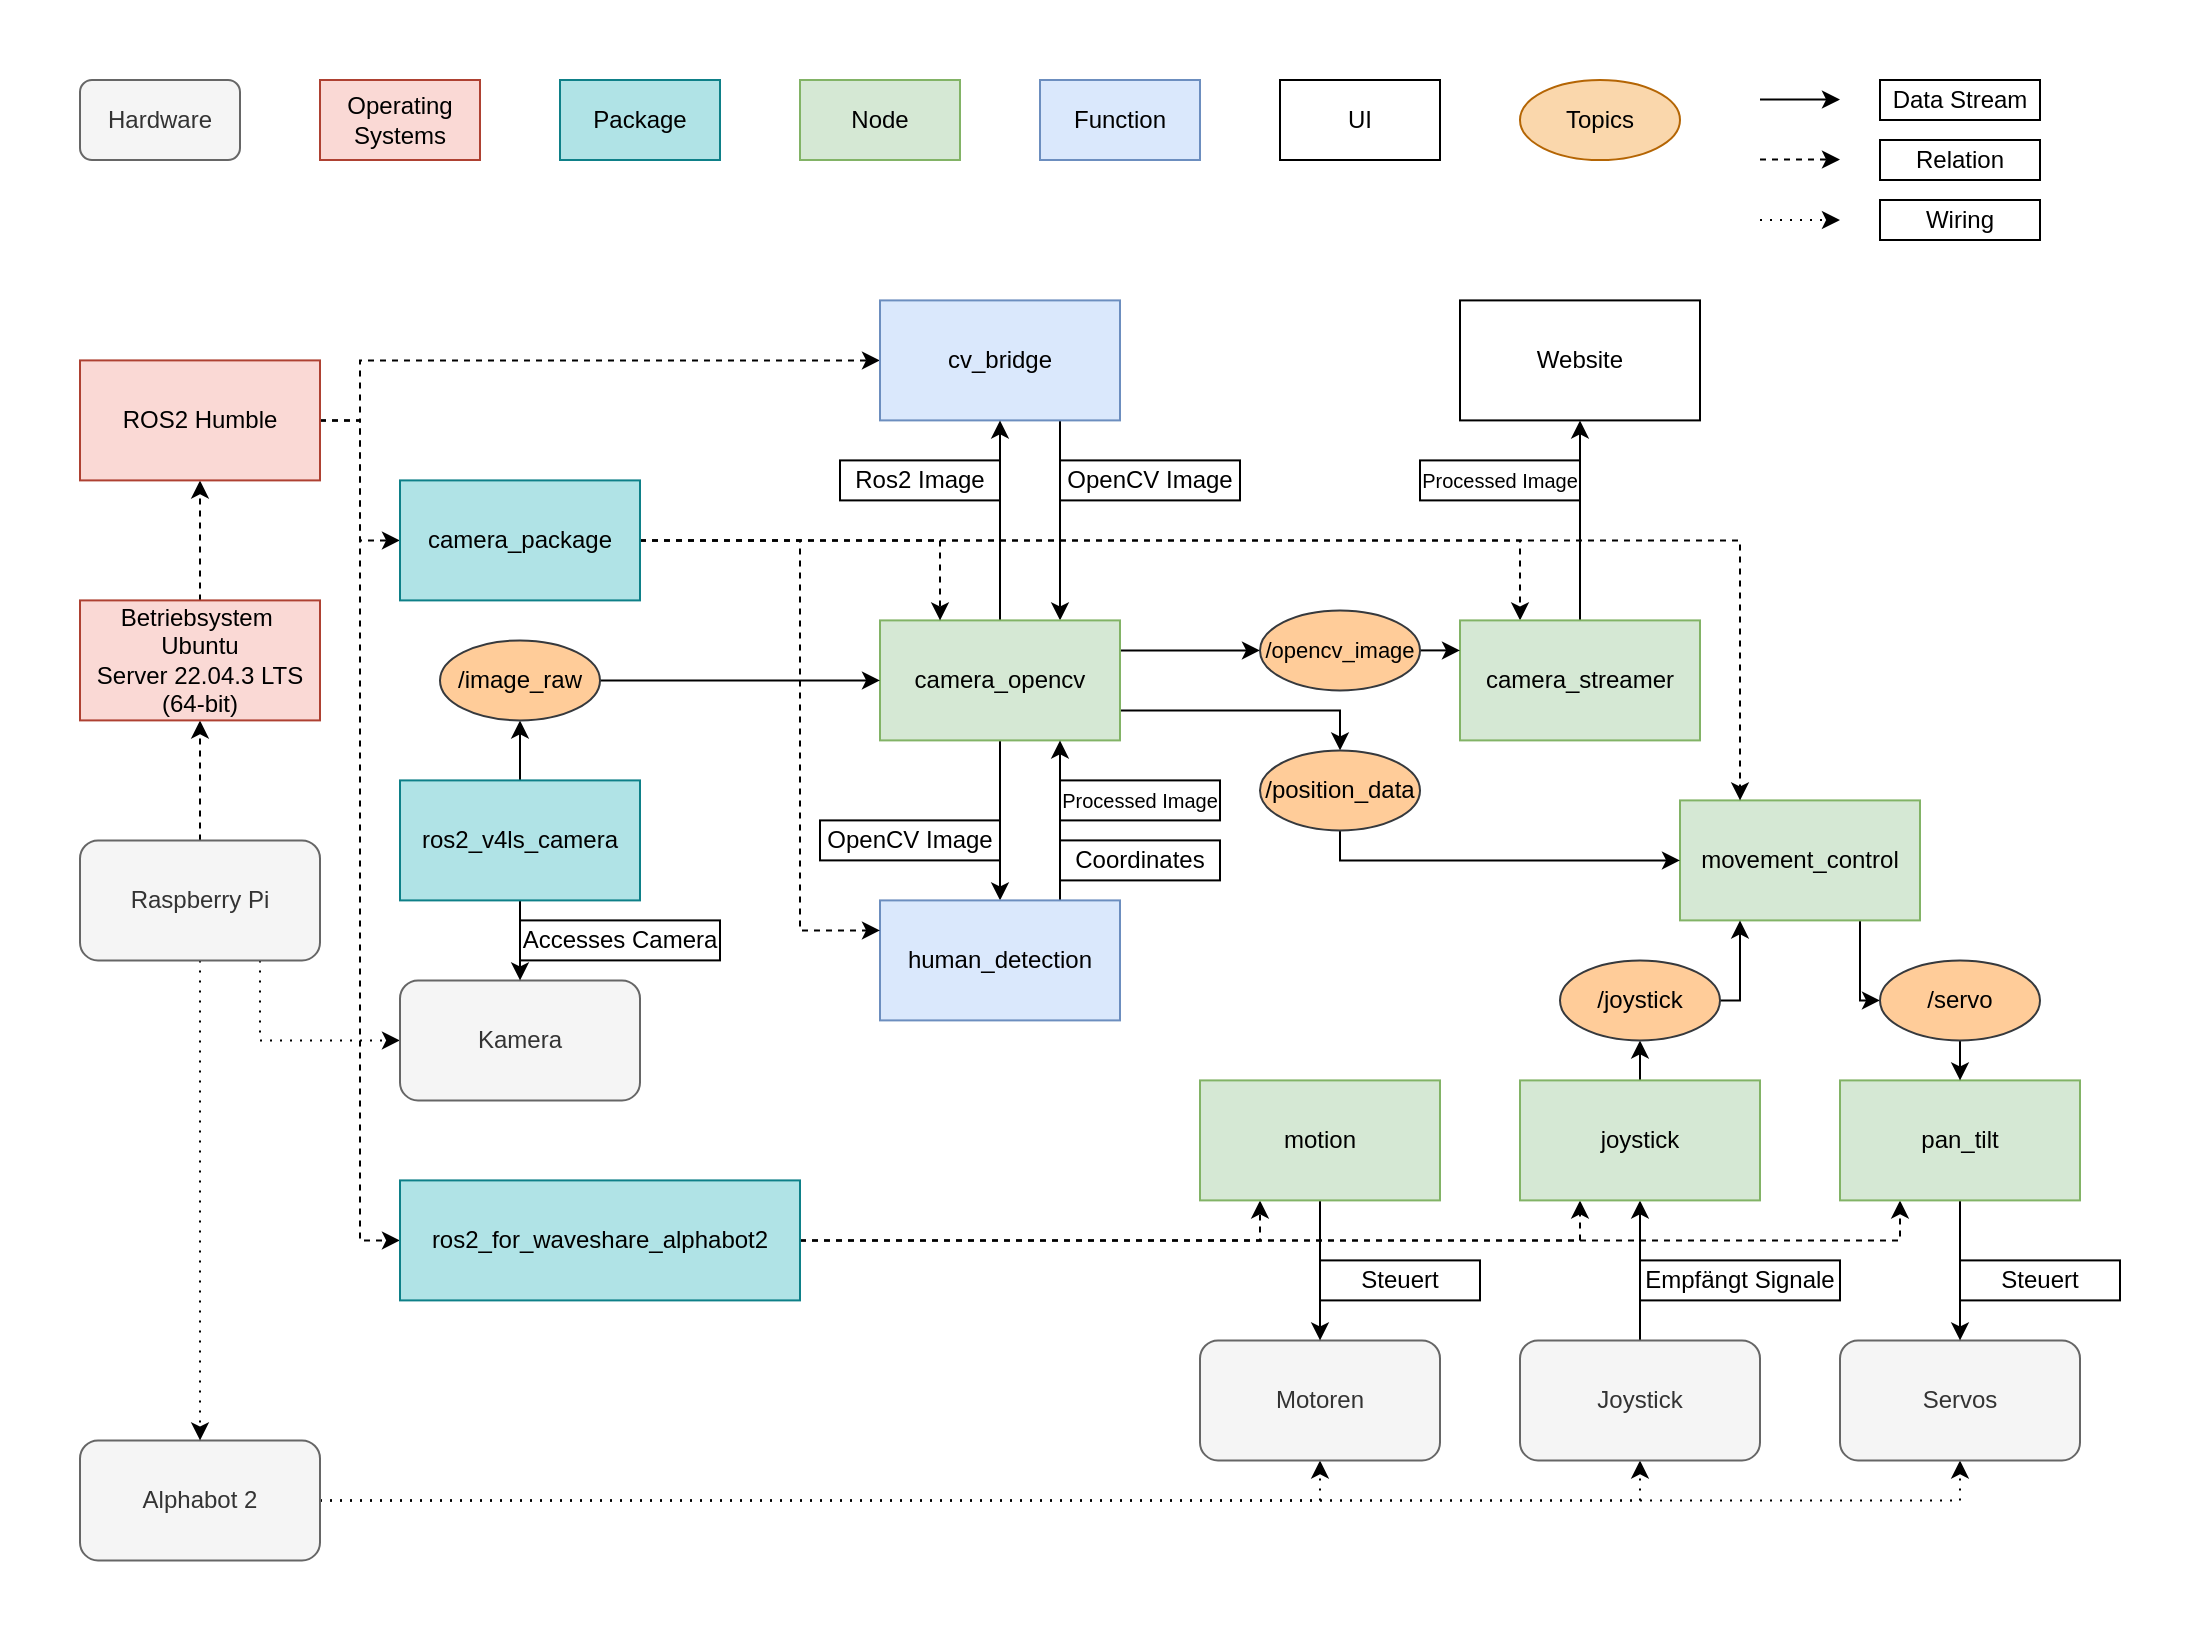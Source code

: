 <mxfile version="22.1.16" type="device" pages="5">
  <diagram id="2rGhk9S-BhAgbP9WORcz" name="Software overview">
    <mxGraphModel dx="941" dy="644" grid="1" gridSize="10" guides="1" tooltips="1" connect="1" arrows="1" fold="1" page="1" pageScale="1" pageWidth="1169" pageHeight="827" math="0" shadow="0">
      <root>
        <mxCell id="0" />
        <mxCell id="1" parent="0" />
        <mxCell id="3w-nBkp4L_facegNCCEV-1" value="" style="rounded=0;whiteSpace=wrap;html=1;fillColor=none;strokeColor=none;" parent="1" vertex="1">
          <mxGeometry width="1100" height="820" as="geometry" />
        </mxCell>
        <mxCell id="aDz3l9U_8TU9LJlqT8bB-20" style="edgeStyle=orthogonalEdgeStyle;rounded=0;orthogonalLoop=1;jettySize=auto;html=1;exitX=1;exitY=0.5;exitDx=0;exitDy=0;entryX=0.5;entryY=1;entryDx=0;entryDy=0;dashed=1;dashPattern=1 4;" parent="1" source="aDz3l9U_8TU9LJlqT8bB-1" target="aDz3l9U_8TU9LJlqT8bB-12" edge="1">
          <mxGeometry relative="1" as="geometry" />
        </mxCell>
        <mxCell id="aDz3l9U_8TU9LJlqT8bB-21" style="edgeStyle=orthogonalEdgeStyle;rounded=0;orthogonalLoop=1;jettySize=auto;html=1;exitX=1;exitY=0.5;exitDx=0;exitDy=0;entryX=0.5;entryY=1;entryDx=0;entryDy=0;dashed=1;dashPattern=1 4;" parent="1" source="aDz3l9U_8TU9LJlqT8bB-1" target="aDz3l9U_8TU9LJlqT8bB-16" edge="1">
          <mxGeometry relative="1" as="geometry" />
        </mxCell>
        <mxCell id="aDz3l9U_8TU9LJlqT8bB-25" style="edgeStyle=orthogonalEdgeStyle;rounded=0;orthogonalLoop=1;jettySize=auto;html=1;exitX=1;exitY=0.5;exitDx=0;exitDy=0;entryX=0.5;entryY=1;entryDx=0;entryDy=0;dashed=1;dashPattern=1 4;" parent="1" source="aDz3l9U_8TU9LJlqT8bB-1" target="aDz3l9U_8TU9LJlqT8bB-22" edge="1">
          <mxGeometry relative="1" as="geometry" />
        </mxCell>
        <mxCell id="aDz3l9U_8TU9LJlqT8bB-1" value="Alphabot 2" style="rounded=1;whiteSpace=wrap;html=1;fillColor=#f5f5f5;fontColor=#333333;strokeColor=#666666;" parent="1" vertex="1">
          <mxGeometry x="40" y="720.2" width="120" height="60" as="geometry" />
        </mxCell>
        <mxCell id="aDz3l9U_8TU9LJlqT8bB-7" style="edgeStyle=orthogonalEdgeStyle;rounded=0;orthogonalLoop=1;jettySize=auto;html=1;exitX=0.5;exitY=1;exitDx=0;exitDy=0;entryX=0.5;entryY=0;entryDx=0;entryDy=0;dashed=1;dashPattern=1 4;" parent="1" source="aDz3l9U_8TU9LJlqT8bB-2" target="aDz3l9U_8TU9LJlqT8bB-1" edge="1">
          <mxGeometry relative="1" as="geometry" />
        </mxCell>
        <mxCell id="aDz3l9U_8TU9LJlqT8bB-8" style="edgeStyle=orthogonalEdgeStyle;rounded=0;orthogonalLoop=1;jettySize=auto;html=1;exitX=0.5;exitY=0;exitDx=0;exitDy=0;entryX=0.5;entryY=1;entryDx=0;entryDy=0;dashed=1;" parent="1" source="aDz3l9U_8TU9LJlqT8bB-2" target="aDz3l9U_8TU9LJlqT8bB-6" edge="1">
          <mxGeometry relative="1" as="geometry" />
        </mxCell>
        <mxCell id="aDz3l9U_8TU9LJlqT8bB-15" value="" style="edgeStyle=orthogonalEdgeStyle;rounded=0;orthogonalLoop=1;jettySize=auto;html=1;entryX=0;entryY=0.5;entryDx=0;entryDy=0;dashed=1;exitX=0.75;exitY=1;exitDx=0;exitDy=0;strokeColor=#000000;dashPattern=1 4;" parent="1" source="aDz3l9U_8TU9LJlqT8bB-2" target="aDz3l9U_8TU9LJlqT8bB-14" edge="1">
          <mxGeometry relative="1" as="geometry" />
        </mxCell>
        <mxCell id="aDz3l9U_8TU9LJlqT8bB-2" value="Raspberry Pi" style="whiteSpace=wrap;html=1;rounded=1;fillColor=#f5f5f5;fontColor=#333333;strokeColor=#666666;" parent="1" vertex="1">
          <mxGeometry x="40" y="420.2" width="120" height="60" as="geometry" />
        </mxCell>
        <mxCell id="aDz3l9U_8TU9LJlqT8bB-11" style="edgeStyle=orthogonalEdgeStyle;rounded=0;orthogonalLoop=1;jettySize=auto;html=1;exitX=0.5;exitY=0;exitDx=0;exitDy=0;entryX=0.5;entryY=1;entryDx=0;entryDy=0;dashed=1;" parent="1" source="aDz3l9U_8TU9LJlqT8bB-6" target="aDz3l9U_8TU9LJlqT8bB-9" edge="1">
          <mxGeometry relative="1" as="geometry" />
        </mxCell>
        <mxCell id="aDz3l9U_8TU9LJlqT8bB-6" value="Betriebsystem&amp;nbsp;&lt;br&gt;Ubuntu&lt;br/&gt;Server 22.04.3 LTS (64-bit)" style="rounded=0;whiteSpace=wrap;html=1;fillColor=#fad9d5;strokeColor=#ae4132;" parent="1" vertex="1">
          <mxGeometry x="40" y="300.2" width="120" height="60" as="geometry" />
        </mxCell>
        <mxCell id="aDz3l9U_8TU9LJlqT8bB-69" style="edgeStyle=orthogonalEdgeStyle;rounded=0;orthogonalLoop=1;jettySize=auto;html=1;exitX=1;exitY=0.5;exitDx=0;exitDy=0;entryX=0;entryY=0.5;entryDx=0;entryDy=0;dashed=1;" parent="1" source="aDz3l9U_8TU9LJlqT8bB-9" target="aDz3l9U_8TU9LJlqT8bB-63" edge="1">
          <mxGeometry relative="1" as="geometry" />
        </mxCell>
        <mxCell id="ki-zjodoaLn8A9avzpk7-4" style="edgeStyle=orthogonalEdgeStyle;rounded=0;orthogonalLoop=1;jettySize=auto;html=1;exitX=1;exitY=0.5;exitDx=0;exitDy=0;entryX=0;entryY=0.5;entryDx=0;entryDy=0;dashed=1;" parent="1" source="aDz3l9U_8TU9LJlqT8bB-9" target="ki-zjodoaLn8A9avzpk7-3" edge="1">
          <mxGeometry relative="1" as="geometry" />
        </mxCell>
        <mxCell id="ki-zjodoaLn8A9avzpk7-11" style="edgeStyle=orthogonalEdgeStyle;rounded=0;orthogonalLoop=1;jettySize=auto;html=1;entryX=0;entryY=0.5;entryDx=0;entryDy=0;dashed=1;" parent="1" source="aDz3l9U_8TU9LJlqT8bB-9" target="aDz3l9U_8TU9LJlqT8bB-30" edge="1">
          <mxGeometry relative="1" as="geometry">
            <Array as="points">
              <mxPoint x="180" y="210.2" />
              <mxPoint x="180" y="180.2" />
            </Array>
          </mxGeometry>
        </mxCell>
        <mxCell id="aDz3l9U_8TU9LJlqT8bB-9" value="ROS2 Humble" style="rounded=0;whiteSpace=wrap;html=1;fillColor=#fad9d5;strokeColor=#ae4132;" parent="1" vertex="1">
          <mxGeometry x="40" y="180.2" width="120" height="60" as="geometry" />
        </mxCell>
        <mxCell id="aDz3l9U_8TU9LJlqT8bB-12" value="Servos" style="whiteSpace=wrap;html=1;rounded=1;fillColor=#f5f5f5;fontColor=#333333;strokeColor=#666666;" parent="1" vertex="1">
          <mxGeometry x="920" y="670.2" width="120" height="60" as="geometry" />
        </mxCell>
        <mxCell id="aDz3l9U_8TU9LJlqT8bB-14" value="Kamera" style="whiteSpace=wrap;html=1;rounded=1;fillColor=#f5f5f5;fontColor=#333333;strokeColor=#666666;" parent="1" vertex="1">
          <mxGeometry x="200" y="490.2" width="120" height="60" as="geometry" />
        </mxCell>
        <mxCell id="aDz3l9U_8TU9LJlqT8bB-16" value="Motoren" style="whiteSpace=wrap;html=1;rounded=1;fillColor=#f5f5f5;fontColor=#333333;strokeColor=#666666;" parent="1" vertex="1">
          <mxGeometry x="600" y="670.2" width="120" height="60" as="geometry" />
        </mxCell>
        <mxCell id="aDz3l9U_8TU9LJlqT8bB-78" style="edgeStyle=orthogonalEdgeStyle;rounded=0;orthogonalLoop=1;jettySize=auto;html=1;exitX=0.5;exitY=0;exitDx=0;exitDy=0;entryX=0.5;entryY=1;entryDx=0;entryDy=0;" parent="1" source="aDz3l9U_8TU9LJlqT8bB-22" target="aDz3l9U_8TU9LJlqT8bB-70" edge="1">
          <mxGeometry relative="1" as="geometry" />
        </mxCell>
        <mxCell id="aDz3l9U_8TU9LJlqT8bB-22" value="Joystick" style="rounded=1;whiteSpace=wrap;html=1;fillColor=#f5f5f5;fontColor=#333333;strokeColor=#666666;" parent="1" vertex="1">
          <mxGeometry x="760" y="670.2" width="120" height="60" as="geometry" />
        </mxCell>
        <mxCell id="aDz3l9U_8TU9LJlqT8bB-37" style="edgeStyle=orthogonalEdgeStyle;rounded=0;orthogonalLoop=1;jettySize=auto;html=1;exitX=0.5;exitY=1;exitDx=0;exitDy=0;entryX=0.5;entryY=0;entryDx=0;entryDy=0;" parent="1" source="aDz3l9U_8TU9LJlqT8bB-28" target="aDz3l9U_8TU9LJlqT8bB-14" edge="1">
          <mxGeometry relative="1" as="geometry" />
        </mxCell>
        <mxCell id="ki-zjodoaLn8A9avzpk7-5" style="edgeStyle=orthogonalEdgeStyle;rounded=0;orthogonalLoop=1;jettySize=auto;html=1;exitX=0.5;exitY=0;exitDx=0;exitDy=0;entryX=0.5;entryY=1;entryDx=0;entryDy=0;" parent="1" source="aDz3l9U_8TU9LJlqT8bB-28" target="ki-zjodoaLn8A9avzpk7-1" edge="1">
          <mxGeometry relative="1" as="geometry" />
        </mxCell>
        <mxCell id="aDz3l9U_8TU9LJlqT8bB-28" value="ros2_v4ls_camera" style="rounded=0;whiteSpace=wrap;html=1;fillColor=#b0e3e6;strokeColor=#0e8088;" parent="1" vertex="1">
          <mxGeometry x="200" y="390.2" width="120" height="60" as="geometry" />
        </mxCell>
        <mxCell id="aDz3l9U_8TU9LJlqT8bB-53" style="edgeStyle=orthogonalEdgeStyle;rounded=0;orthogonalLoop=1;jettySize=auto;html=1;exitX=0.75;exitY=1;exitDx=0;exitDy=0;entryX=0.75;entryY=0;entryDx=0;entryDy=0;" parent="1" source="aDz3l9U_8TU9LJlqT8bB-30" target="aDz3l9U_8TU9LJlqT8bB-31" edge="1">
          <mxGeometry relative="1" as="geometry">
            <mxPoint x="660" y="270.2" as="sourcePoint" />
            <mxPoint x="770" y="320.2" as="targetPoint" />
          </mxGeometry>
        </mxCell>
        <mxCell id="aDz3l9U_8TU9LJlqT8bB-30" value="cv_bridge" style="rounded=0;whiteSpace=wrap;html=1;fillColor=#dae8fc;strokeColor=#6c8ebf;" parent="1" vertex="1">
          <mxGeometry x="440" y="150.2" width="120" height="60" as="geometry" />
        </mxCell>
        <mxCell id="aDz3l9U_8TU9LJlqT8bB-44" style="edgeStyle=orthogonalEdgeStyle;rounded=0;orthogonalLoop=1;jettySize=auto;html=1;exitX=0.5;exitY=0;exitDx=0;exitDy=0;entryX=0.5;entryY=1;entryDx=0;entryDy=0;" parent="1" source="aDz3l9U_8TU9LJlqT8bB-31" target="aDz3l9U_8TU9LJlqT8bB-30" edge="1">
          <mxGeometry relative="1" as="geometry">
            <mxPoint x="750" y="320.2" as="sourcePoint" />
            <mxPoint x="680" y="370.2" as="targetPoint" />
          </mxGeometry>
        </mxCell>
        <mxCell id="aDz3l9U_8TU9LJlqT8bB-47" style="edgeStyle=orthogonalEdgeStyle;rounded=0;orthogonalLoop=1;jettySize=auto;html=1;entryX=0.5;entryY=0;entryDx=0;entryDy=0;exitX=0.5;exitY=1;exitDx=0;exitDy=0;" parent="1" source="aDz3l9U_8TU9LJlqT8bB-31" target="aDz3l9U_8TU9LJlqT8bB-32" edge="1">
          <mxGeometry relative="1" as="geometry">
            <mxPoint x="740" y="290.2" as="sourcePoint" />
          </mxGeometry>
        </mxCell>
        <mxCell id="ki-zjodoaLn8A9avzpk7-12" style="edgeStyle=orthogonalEdgeStyle;rounded=0;orthogonalLoop=1;jettySize=auto;html=1;exitX=1;exitY=0.75;exitDx=0;exitDy=0;entryX=0.5;entryY=0;entryDx=0;entryDy=0;" parent="1" source="aDz3l9U_8TU9LJlqT8bB-31" target="ki-zjodoaLn8A9avzpk7-10" edge="1">
          <mxGeometry relative="1" as="geometry" />
        </mxCell>
        <mxCell id="6FCWO0ZH20jrHunUNdt0-4" style="rounded=0;orthogonalLoop=1;jettySize=auto;html=1;exitX=1;exitY=0.25;exitDx=0;exitDy=0;entryX=0;entryY=0.5;entryDx=0;entryDy=0;" parent="1" source="aDz3l9U_8TU9LJlqT8bB-31" target="6FCWO0ZH20jrHunUNdt0-3" edge="1">
          <mxGeometry relative="1" as="geometry">
            <mxPoint x="710" y="334.2" as="targetPoint" />
          </mxGeometry>
        </mxCell>
        <mxCell id="aDz3l9U_8TU9LJlqT8bB-31" value="camera_opencv" style="rounded=0;whiteSpace=wrap;html=1;fillColor=#d5e8d4;strokeColor=#82b366;" parent="1" vertex="1">
          <mxGeometry x="440" y="310.2" width="120" height="60" as="geometry" />
        </mxCell>
        <mxCell id="ki-zjodoaLn8A9avzpk7-14" style="edgeStyle=orthogonalEdgeStyle;rounded=0;orthogonalLoop=1;jettySize=auto;html=1;exitX=0.75;exitY=0;exitDx=0;exitDy=0;entryX=0.75;entryY=1;entryDx=0;entryDy=0;" parent="1" source="aDz3l9U_8TU9LJlqT8bB-32" target="aDz3l9U_8TU9LJlqT8bB-31" edge="1">
          <mxGeometry relative="1" as="geometry" />
        </mxCell>
        <mxCell id="aDz3l9U_8TU9LJlqT8bB-32" value="human_detection" style="rounded=0;whiteSpace=wrap;html=1;fillColor=#dae8fc;strokeColor=#6c8ebf;" parent="1" vertex="1">
          <mxGeometry x="440" y="450.2" width="120" height="60" as="geometry" />
        </mxCell>
        <mxCell id="ki-zjodoaLn8A9avzpk7-27" style="edgeStyle=orthogonalEdgeStyle;rounded=0;orthogonalLoop=1;jettySize=auto;html=1;exitX=0.75;exitY=1;exitDx=0;exitDy=0;entryX=0;entryY=0.5;entryDx=0;entryDy=0;" parent="1" source="aDz3l9U_8TU9LJlqT8bB-56" target="ki-zjodoaLn8A9avzpk7-19" edge="1">
          <mxGeometry relative="1" as="geometry">
            <Array as="points">
              <mxPoint x="930" y="500.2" />
            </Array>
          </mxGeometry>
        </mxCell>
        <mxCell id="aDz3l9U_8TU9LJlqT8bB-56" value="movement_control" style="rounded=0;whiteSpace=wrap;html=1;fillColor=#d5e8d4;strokeColor=#82b366;" parent="1" vertex="1">
          <mxGeometry x="840" y="400.2" width="120" height="60" as="geometry" />
        </mxCell>
        <mxCell id="ki-zjodoaLn8A9avzpk7-32" style="edgeStyle=orthogonalEdgeStyle;rounded=0;orthogonalLoop=1;jettySize=auto;html=1;exitX=1;exitY=0.5;exitDx=0;exitDy=0;entryX=0.25;entryY=1;entryDx=0;entryDy=0;dashed=1;" parent="1" source="aDz3l9U_8TU9LJlqT8bB-63" target="aDz3l9U_8TU9LJlqT8bB-73" edge="1">
          <mxGeometry relative="1" as="geometry" />
        </mxCell>
        <mxCell id="ki-zjodoaLn8A9avzpk7-33" style="edgeStyle=orthogonalEdgeStyle;rounded=0;orthogonalLoop=1;jettySize=auto;html=1;exitX=1;exitY=0.5;exitDx=0;exitDy=0;entryX=0.25;entryY=1;entryDx=0;entryDy=0;dashed=1;" parent="1" source="aDz3l9U_8TU9LJlqT8bB-63" target="aDz3l9U_8TU9LJlqT8bB-70" edge="1">
          <mxGeometry relative="1" as="geometry" />
        </mxCell>
        <mxCell id="ki-zjodoaLn8A9avzpk7-34" style="edgeStyle=orthogonalEdgeStyle;rounded=0;orthogonalLoop=1;jettySize=auto;html=1;exitX=1;exitY=0.5;exitDx=0;exitDy=0;entryX=0.25;entryY=1;entryDx=0;entryDy=0;dashed=1;" parent="1" source="aDz3l9U_8TU9LJlqT8bB-63" target="aDz3l9U_8TU9LJlqT8bB-72" edge="1">
          <mxGeometry relative="1" as="geometry" />
        </mxCell>
        <mxCell id="aDz3l9U_8TU9LJlqT8bB-63" value="ros2_for_waveshare_alphabot2" style="rounded=0;whiteSpace=wrap;html=1;fillColor=#b0e3e6;strokeColor=#0e8088;" parent="1" vertex="1">
          <mxGeometry x="200" y="590.2" width="200" height="60" as="geometry" />
        </mxCell>
        <mxCell id="ki-zjodoaLn8A9avzpk7-22" style="edgeStyle=orthogonalEdgeStyle;rounded=0;orthogonalLoop=1;jettySize=auto;html=1;exitX=0.5;exitY=0;exitDx=0;exitDy=0;entryX=0.5;entryY=1;entryDx=0;entryDy=0;" parent="1" source="aDz3l9U_8TU9LJlqT8bB-70" target="ki-zjodoaLn8A9avzpk7-20" edge="1">
          <mxGeometry relative="1" as="geometry" />
        </mxCell>
        <mxCell id="aDz3l9U_8TU9LJlqT8bB-70" value="joystick" style="rounded=0;whiteSpace=wrap;html=1;fillColor=#d5e8d4;strokeColor=#82b366;" parent="1" vertex="1">
          <mxGeometry x="760" y="540.2" width="120" height="60" as="geometry" />
        </mxCell>
        <mxCell id="aDz3l9U_8TU9LJlqT8bB-82" style="edgeStyle=orthogonalEdgeStyle;rounded=0;orthogonalLoop=1;jettySize=auto;html=1;exitX=0.5;exitY=1;exitDx=0;exitDy=0;entryX=0.5;entryY=0;entryDx=0;entryDy=0;" parent="1" source="aDz3l9U_8TU9LJlqT8bB-72" target="aDz3l9U_8TU9LJlqT8bB-12" edge="1">
          <mxGeometry relative="1" as="geometry" />
        </mxCell>
        <mxCell id="aDz3l9U_8TU9LJlqT8bB-72" value="pan_tilt" style="rounded=0;whiteSpace=wrap;html=1;fillColor=#d5e8d4;strokeColor=#82b366;" parent="1" vertex="1">
          <mxGeometry x="920" y="540.2" width="120" height="60" as="geometry" />
        </mxCell>
        <mxCell id="aDz3l9U_8TU9LJlqT8bB-84" style="edgeStyle=orthogonalEdgeStyle;rounded=0;orthogonalLoop=1;jettySize=auto;html=1;exitX=0.5;exitY=1;exitDx=0;exitDy=0;entryX=0.5;entryY=0;entryDx=0;entryDy=0;" parent="1" source="aDz3l9U_8TU9LJlqT8bB-73" target="aDz3l9U_8TU9LJlqT8bB-16" edge="1">
          <mxGeometry relative="1" as="geometry" />
        </mxCell>
        <mxCell id="aDz3l9U_8TU9LJlqT8bB-73" value="motion" style="rounded=0;whiteSpace=wrap;html=1;fillColor=#d5e8d4;strokeColor=#82b366;" parent="1" vertex="1">
          <mxGeometry x="600" y="540.2" width="120" height="60" as="geometry" />
        </mxCell>
        <mxCell id="ki-zjodoaLn8A9avzpk7-6" style="edgeStyle=orthogonalEdgeStyle;rounded=0;orthogonalLoop=1;jettySize=auto;html=1;exitX=1;exitY=0.5;exitDx=0;exitDy=0;entryX=0;entryY=0.5;entryDx=0;entryDy=0;" parent="1" source="ki-zjodoaLn8A9avzpk7-1" target="aDz3l9U_8TU9LJlqT8bB-31" edge="1">
          <mxGeometry relative="1" as="geometry" />
        </mxCell>
        <mxCell id="ki-zjodoaLn8A9avzpk7-1" value="/image_raw" style="ellipse;whiteSpace=wrap;html=1;fillColor=#ffcc99;strokeColor=#36393d;" parent="1" vertex="1">
          <mxGeometry x="220" y="320.2" width="80" height="40" as="geometry" />
        </mxCell>
        <mxCell id="ki-zjodoaLn8A9avzpk7-7" style="edgeStyle=orthogonalEdgeStyle;rounded=0;orthogonalLoop=1;jettySize=auto;html=1;exitX=1;exitY=0.5;exitDx=0;exitDy=0;entryX=0.25;entryY=0;entryDx=0;entryDy=0;dashed=1;" parent="1" source="ki-zjodoaLn8A9avzpk7-3" target="aDz3l9U_8TU9LJlqT8bB-31" edge="1">
          <mxGeometry relative="1" as="geometry" />
        </mxCell>
        <mxCell id="ki-zjodoaLn8A9avzpk7-37" style="edgeStyle=orthogonalEdgeStyle;rounded=0;orthogonalLoop=1;jettySize=auto;html=1;exitX=1;exitY=0.5;exitDx=0;exitDy=0;entryX=0.25;entryY=0;entryDx=0;entryDy=0;dashed=1;" parent="1" source="ki-zjodoaLn8A9avzpk7-3" target="aDz3l9U_8TU9LJlqT8bB-56" edge="1">
          <mxGeometry relative="1" as="geometry" />
        </mxCell>
        <mxCell id="6FCWO0ZH20jrHunUNdt0-6" style="edgeStyle=orthogonalEdgeStyle;rounded=0;orthogonalLoop=1;jettySize=auto;html=1;exitX=1;exitY=0.5;exitDx=0;exitDy=0;entryX=0.25;entryY=0;entryDx=0;entryDy=0;dashed=1;" parent="1" source="ki-zjodoaLn8A9avzpk7-3" target="6FCWO0ZH20jrHunUNdt0-1" edge="1">
          <mxGeometry relative="1" as="geometry" />
        </mxCell>
        <mxCell id="6FCWO0ZH20jrHunUNdt0-15" style="edgeStyle=orthogonalEdgeStyle;rounded=0;orthogonalLoop=1;jettySize=auto;html=1;exitX=1;exitY=0.5;exitDx=0;exitDy=0;entryX=0;entryY=0.25;entryDx=0;entryDy=0;dashed=1;" parent="1" source="ki-zjodoaLn8A9avzpk7-3" target="aDz3l9U_8TU9LJlqT8bB-32" edge="1">
          <mxGeometry relative="1" as="geometry">
            <Array as="points">
              <mxPoint x="400" y="270" />
              <mxPoint x="400" y="465" />
            </Array>
          </mxGeometry>
        </mxCell>
        <mxCell id="ki-zjodoaLn8A9avzpk7-3" value="camera_package" style="rounded=0;whiteSpace=wrap;html=1;fillColor=#b0e3e6;strokeColor=#0e8088;" parent="1" vertex="1">
          <mxGeometry x="200" y="240.2" width="120" height="60" as="geometry" />
        </mxCell>
        <mxCell id="ki-zjodoaLn8A9avzpk7-13" style="edgeStyle=orthogonalEdgeStyle;rounded=0;orthogonalLoop=1;jettySize=auto;html=1;exitX=0.5;exitY=1;exitDx=0;exitDy=0;entryX=0;entryY=0.5;entryDx=0;entryDy=0;" parent="1" source="ki-zjodoaLn8A9avzpk7-10" target="aDz3l9U_8TU9LJlqT8bB-56" edge="1">
          <mxGeometry relative="1" as="geometry">
            <mxPoint x="820" y="380.2" as="sourcePoint" />
            <Array as="points">
              <mxPoint x="670" y="430.2" />
            </Array>
          </mxGeometry>
        </mxCell>
        <mxCell id="ki-zjodoaLn8A9avzpk7-10" value="/position_data" style="ellipse;whiteSpace=wrap;html=1;fillColor=#ffcc99;strokeColor=#36393d;" parent="1" vertex="1">
          <mxGeometry x="630" y="375.2" width="80" height="40" as="geometry" />
        </mxCell>
        <mxCell id="ki-zjodoaLn8A9avzpk7-24" style="edgeStyle=orthogonalEdgeStyle;rounded=0;orthogonalLoop=1;jettySize=auto;html=1;exitX=0.5;exitY=1;exitDx=0;exitDy=0;entryX=0.5;entryY=0;entryDx=0;entryDy=0;" parent="1" source="ki-zjodoaLn8A9avzpk7-19" target="aDz3l9U_8TU9LJlqT8bB-72" edge="1">
          <mxGeometry relative="1" as="geometry" />
        </mxCell>
        <mxCell id="ki-zjodoaLn8A9avzpk7-19" value="/servo" style="ellipse;whiteSpace=wrap;html=1;fillColor=#ffcc99;strokeColor=#36393d;" parent="1" vertex="1">
          <mxGeometry x="940" y="480.2" width="80" height="40" as="geometry" />
        </mxCell>
        <mxCell id="ki-zjodoaLn8A9avzpk7-26" style="edgeStyle=orthogonalEdgeStyle;rounded=0;orthogonalLoop=1;jettySize=auto;html=1;exitX=1;exitY=0.5;exitDx=0;exitDy=0;entryX=0.25;entryY=1;entryDx=0;entryDy=0;strokeColor=default;" parent="1" source="ki-zjodoaLn8A9avzpk7-20" target="aDz3l9U_8TU9LJlqT8bB-56" edge="1">
          <mxGeometry relative="1" as="geometry">
            <Array as="points">
              <mxPoint x="870" y="500.2" />
            </Array>
          </mxGeometry>
        </mxCell>
        <mxCell id="ki-zjodoaLn8A9avzpk7-20" value="/joystick" style="ellipse;whiteSpace=wrap;html=1;fillColor=#ffcc99;strokeColor=#36393d;" parent="1" vertex="1">
          <mxGeometry x="780" y="480.2" width="80" height="40" as="geometry" />
        </mxCell>
        <mxCell id="ki-zjodoaLn8A9avzpk7-29" value="Function" style="rounded=0;whiteSpace=wrap;html=1;fillColor=#dae8fc;strokeColor=#6c8ebf;" parent="1" vertex="1">
          <mxGeometry x="520" y="40" width="80" height="40" as="geometry" />
        </mxCell>
        <mxCell id="ki-zjodoaLn8A9avzpk7-30" value="Package" style="rounded=0;whiteSpace=wrap;html=1;fillColor=#b0e3e6;strokeColor=#0e8088;" parent="1" vertex="1">
          <mxGeometry x="280" y="40" width="80" height="40" as="geometry" />
        </mxCell>
        <mxCell id="ki-zjodoaLn8A9avzpk7-31" value="Node" style="rounded=0;whiteSpace=wrap;html=1;fillColor=#d5e8d4;strokeColor=#82b366;" parent="1" vertex="1">
          <mxGeometry x="400" y="40" width="80" height="40" as="geometry" />
        </mxCell>
        <mxCell id="ki-zjodoaLn8A9avzpk7-38" value="Topics" style="ellipse;whiteSpace=wrap;html=1;fillColor=#fad7ac;strokeColor=#b46504;" parent="1" vertex="1">
          <mxGeometry x="760" y="40" width="80" height="40" as="geometry" />
        </mxCell>
        <mxCell id="ki-zjodoaLn8A9avzpk7-39" value="Operating Systems" style="rounded=0;whiteSpace=wrap;html=1;fillColor=#fad9d5;strokeColor=#ae4132;" parent="1" vertex="1">
          <mxGeometry x="160" y="40" width="80" height="40" as="geometry" />
        </mxCell>
        <mxCell id="ki-zjodoaLn8A9avzpk7-40" value="Hardware" style="rounded=1;whiteSpace=wrap;html=1;fillColor=#f5f5f5;fontColor=#333333;strokeColor=#666666;" parent="1" vertex="1">
          <mxGeometry x="40" y="40" width="80" height="40" as="geometry" />
        </mxCell>
        <mxCell id="ki-zjodoaLn8A9avzpk7-41" value="OpenCV Image" style="rounded=0;whiteSpace=wrap;html=1;" parent="1" vertex="1">
          <mxGeometry x="530" y="230.2" width="90" height="20" as="geometry" />
        </mxCell>
        <mxCell id="ki-zjodoaLn8A9avzpk7-42" value="Ros2 Image" style="rounded=0;whiteSpace=wrap;html=1;" parent="1" vertex="1">
          <mxGeometry x="420" y="230.2" width="80" height="20" as="geometry" />
        </mxCell>
        <mxCell id="ki-zjodoaLn8A9avzpk7-44" value="Coordinates" style="rounded=0;whiteSpace=wrap;html=1;" parent="1" vertex="1">
          <mxGeometry x="530" y="420.2" width="80" height="20" as="geometry" />
        </mxCell>
        <mxCell id="ki-zjodoaLn8A9avzpk7-45" value="OpenCV Image" style="rounded=0;whiteSpace=wrap;html=1;" parent="1" vertex="1">
          <mxGeometry x="410" y="410.2" width="90" height="20" as="geometry" />
        </mxCell>
        <mxCell id="ki-zjodoaLn8A9avzpk7-46" value="Accesses Camera" style="rounded=0;whiteSpace=wrap;html=1;" parent="1" vertex="1">
          <mxGeometry x="260" y="460.2" width="100" height="20" as="geometry" />
        </mxCell>
        <mxCell id="ki-zjodoaLn8A9avzpk7-47" value="Steuert" style="rounded=0;whiteSpace=wrap;html=1;" parent="1" vertex="1">
          <mxGeometry x="660" y="630.2" width="80" height="20" as="geometry" />
        </mxCell>
        <mxCell id="ki-zjodoaLn8A9avzpk7-48" value="Steuert" style="rounded=0;whiteSpace=wrap;html=1;" parent="1" vertex="1">
          <mxGeometry x="980" y="630.2" width="80" height="20" as="geometry" />
        </mxCell>
        <mxCell id="ki-zjodoaLn8A9avzpk7-49" value="Empfängt Signale" style="rounded=0;whiteSpace=wrap;html=1;" parent="1" vertex="1">
          <mxGeometry x="820" y="630.2" width="100" height="20" as="geometry" />
        </mxCell>
        <mxCell id="ki-zjodoaLn8A9avzpk7-52" style="edgeStyle=orthogonalEdgeStyle;rounded=0;orthogonalLoop=1;jettySize=auto;html=1;" parent="1" edge="1">
          <mxGeometry relative="1" as="geometry">
            <mxPoint x="920" y="49.8" as="targetPoint" />
            <mxPoint x="880" y="49.8" as="sourcePoint" />
            <Array as="points">
              <mxPoint x="910" y="49.8" />
              <mxPoint x="910" y="49.8" />
            </Array>
          </mxGeometry>
        </mxCell>
        <mxCell id="ki-zjodoaLn8A9avzpk7-53" value="Data Stream" style="rounded=0;whiteSpace=wrap;html=1;" parent="1" vertex="1">
          <mxGeometry x="940" y="40" width="80" height="20" as="geometry" />
        </mxCell>
        <mxCell id="ki-zjodoaLn8A9avzpk7-54" style="edgeStyle=orthogonalEdgeStyle;rounded=0;orthogonalLoop=1;jettySize=auto;html=1;dashed=1;" parent="1" edge="1">
          <mxGeometry relative="1" as="geometry">
            <mxPoint x="920" y="79.8" as="targetPoint" />
            <mxPoint x="880" y="79.8" as="sourcePoint" />
            <Array as="points">
              <mxPoint x="910" y="79.8" />
              <mxPoint x="910" y="79.8" />
            </Array>
          </mxGeometry>
        </mxCell>
        <mxCell id="ki-zjodoaLn8A9avzpk7-55" value="Relation" style="rounded=0;whiteSpace=wrap;html=1;" parent="1" vertex="1">
          <mxGeometry x="940" y="70" width="80" height="20" as="geometry" />
        </mxCell>
        <mxCell id="wmYTeU4z5wU_EU1Hv5by-3" style="edgeStyle=orthogonalEdgeStyle;rounded=0;orthogonalLoop=1;jettySize=auto;html=1;dashed=1;dashPattern=1 4;" parent="1" edge="1">
          <mxGeometry relative="1" as="geometry">
            <mxPoint x="920" y="110" as="targetPoint" />
            <mxPoint x="880" y="110" as="sourcePoint" />
            <Array as="points">
              <mxPoint x="880" y="110" />
              <mxPoint x="880" y="110" />
            </Array>
          </mxGeometry>
        </mxCell>
        <mxCell id="wmYTeU4z5wU_EU1Hv5by-4" value="Wiring" style="rounded=0;whiteSpace=wrap;html=1;" parent="1" vertex="1">
          <mxGeometry x="940" y="100" width="80" height="20" as="geometry" />
        </mxCell>
        <mxCell id="6FCWO0ZH20jrHunUNdt0-8" style="edgeStyle=orthogonalEdgeStyle;rounded=0;orthogonalLoop=1;jettySize=auto;html=1;exitX=0.5;exitY=0;exitDx=0;exitDy=0;entryX=0.5;entryY=1;entryDx=0;entryDy=0;" parent="1" source="6FCWO0ZH20jrHunUNdt0-1" target="6FCWO0ZH20jrHunUNdt0-7" edge="1">
          <mxGeometry relative="1" as="geometry" />
        </mxCell>
        <mxCell id="6FCWO0ZH20jrHunUNdt0-1" value="camera_streamer" style="rounded=0;whiteSpace=wrap;html=1;fillColor=#d5e8d4;strokeColor=#82b366;" parent="1" vertex="1">
          <mxGeometry x="730" y="310.2" width="120" height="60" as="geometry" />
        </mxCell>
        <mxCell id="6FCWO0ZH20jrHunUNdt0-5" style="rounded=0;orthogonalLoop=1;jettySize=auto;html=1;exitX=1;exitY=0.5;exitDx=0;exitDy=0;entryX=0;entryY=0.25;entryDx=0;entryDy=0;" parent="1" source="6FCWO0ZH20jrHunUNdt0-3" target="6FCWO0ZH20jrHunUNdt0-1" edge="1">
          <mxGeometry relative="1" as="geometry" />
        </mxCell>
        <mxCell id="6FCWO0ZH20jrHunUNdt0-3" value="&lt;font style=&quot;font-size: 11px;&quot;&gt;/opencv_image&lt;/font&gt;" style="ellipse;whiteSpace=wrap;html=1;fillColor=#ffcc99;strokeColor=#36393d;" parent="1" vertex="1">
          <mxGeometry x="630" y="305.2" width="80" height="40" as="geometry" />
        </mxCell>
        <mxCell id="6FCWO0ZH20jrHunUNdt0-7" value="Website" style="rounded=0;whiteSpace=wrap;html=1;" parent="1" vertex="1">
          <mxGeometry x="730" y="150.2" width="120" height="60" as="geometry" />
        </mxCell>
        <mxCell id="6FCWO0ZH20jrHunUNdt0-11" value="&lt;font style=&quot;font-size: 10px;&quot;&gt;Processed Image&lt;/font&gt;" style="rounded=0;whiteSpace=wrap;html=1;" parent="1" vertex="1">
          <mxGeometry x="710" y="230.2" width="80" height="20" as="geometry" />
        </mxCell>
        <mxCell id="6FCWO0ZH20jrHunUNdt0-12" value="&lt;font style=&quot;font-size: 10px;&quot;&gt;Processed Image&lt;/font&gt;" style="rounded=0;whiteSpace=wrap;html=1;" parent="1" vertex="1">
          <mxGeometry x="530" y="390.2" width="80" height="20" as="geometry" />
        </mxCell>
        <mxCell id="6FCWO0ZH20jrHunUNdt0-13" value="UI" style="rounded=0;whiteSpace=wrap;html=1;" parent="1" vertex="1">
          <mxGeometry x="640" y="40" width="80" height="40" as="geometry" />
        </mxCell>
      </root>
    </mxGraphModel>
  </diagram>
  <diagram id="ARGsO5GUI5ILtpOGTFK-" name="C4-Context">
    <mxGraphModel dx="941" dy="644" grid="1" gridSize="10" guides="1" tooltips="1" connect="1" arrows="1" fold="1" page="1" pageScale="1" pageWidth="1169" pageHeight="827" math="0" shadow="0">
      <root>
        <mxCell id="0" />
        <mxCell id="1" parent="0" />
        <mxCell id="2rr891Mv6mzHr4BnIQ5A-8" style="edgeStyle=orthogonalEdgeStyle;rounded=0;orthogonalLoop=1;jettySize=auto;html=1;dashed=1;dashPattern=8 8;" parent="1" source="2rr891Mv6mzHr4BnIQ5A-1" target="2rr891Mv6mzHr4BnIQ5A-7" edge="1">
          <mxGeometry relative="1" as="geometry" />
        </mxCell>
        <mxCell id="2rr891Mv6mzHr4BnIQ5A-9" value="Uses" style="edgeLabel;html=1;align=center;verticalAlign=middle;resizable=0;points=[];fontSize=17;" parent="2rr891Mv6mzHr4BnIQ5A-8" vertex="1" connectable="0">
          <mxGeometry x="-0.121" y="4" relative="1" as="geometry">
            <mxPoint x="2" y="-6" as="offset" />
          </mxGeometry>
        </mxCell>
        <object placeholders="1" c4Name="User" c4Type="Person" c4Description="Person the Roboter is following" label="&lt;font style=&quot;font-size: 16px&quot;&gt;&lt;b&gt;%c4Name%&lt;/b&gt;&lt;/font&gt;&lt;div&gt;[%c4Type%]&lt;/div&gt;&lt;br&gt;&lt;div&gt;&lt;font style=&quot;font-size: 11px&quot;&gt;&lt;font color=&quot;#cccccc&quot;&gt;%c4Description%&lt;/font&gt;&lt;/div&gt;" hight="" id="2rr891Mv6mzHr4BnIQ5A-1">
          <mxCell style="html=1;fontSize=11;dashed=0;whiteSpace=wrap;fillColor=#083F75;strokeColor=#06315C;fontColor=#ffffff;shape=mxgraph.c4.person2;align=center;metaEdit=1;points=[[0.5,0,0],[1,0.5,0],[1,0.75,0],[0.75,1,0],[0.5,1,0],[0.25,1,0],[0,0.75,0],[0,0.5,0]];resizable=0;" parent="1" vertex="1">
            <mxGeometry x="40" y="120" width="200" height="180" as="geometry" />
          </mxCell>
        </object>
        <object placeholders="1" c4Name="Follow-me Robotter" c4Type="Robotter" c4Description="" label="&lt;font style=&quot;font-size: 16px&quot;&gt;&lt;b&gt;%c4Name%&lt;/b&gt;&lt;/font&gt;&lt;div&gt;[%c4Type%]&lt;/div&gt;&lt;br&gt;&lt;div&gt;&lt;font style=&quot;font-size: 11px&quot;&gt;&lt;font color=&quot;#cccccc&quot;&gt;%c4Description%&lt;/font&gt;&lt;/div&gt;" id="2rr891Mv6mzHr4BnIQ5A-4">
          <mxCell style="rounded=1;whiteSpace=wrap;html=1;labelBackgroundColor=none;fillColor=#1061B0;fontColor=#ffffff;align=center;arcSize=10;strokeColor=#0D5091;metaEdit=1;resizable=0;points=[[0.25,0,0],[0.5,0,0],[0.75,0,0],[1,0.25,0],[1,0.5,0],[1,0.75,0],[0.75,1,0],[0.5,1,0],[0.25,1,0],[0,0.75,0],[0,0.5,0],[0,0.25,0]];" parent="1" vertex="1">
            <mxGeometry x="440" y="400" width="240" height="120" as="geometry" />
          </mxCell>
        </object>
        <object placeholders="1" c4Name="[System Context] Follow-me" c4Type="ContainerScopeBoundary" c4Description="general System overview" label="&lt;font style=&quot;font-size: 16px&quot;&gt;&lt;b&gt;&lt;div style=&quot;text-align: left&quot;&gt;%c4Name%&lt;/div&gt;&lt;/b&gt;&lt;/font&gt;&lt;div style=&quot;text-align: left&quot;&gt;%c4Description%&lt;/div&gt;" id="2rr891Mv6mzHr4BnIQ5A-6">
          <mxCell style="text;html=1;strokeColor=none;fillColor=none;align=left;verticalAlign=top;whiteSpace=wrap;rounded=0;metaEdit=1;allowArrows=0;resizable=1;rotatable=0;connectable=0;recursiveResize=0;expand=0;pointerEvents=0;points=[[0.25,0,0],[0.5,0,0],[0.75,0,0],[1,0.25,0],[1,0.5,0],[1,0.75,0],[0.75,1,0],[0.5,1,0],[0.25,1,0],[0,0.75,0],[0,0.5,0],[0,0.25,0]];" parent="1" vertex="1">
            <mxGeometry x="40" y="40" width="260" height="40" as="geometry" />
          </mxCell>
        </object>
        <object placeholders="1" c4Name="Follow-me control center" c4Type="Wesite" c4Description="Web overlay to monitor and control the robot" label="&lt;font style=&quot;font-size: 16px&quot;&gt;&lt;b&gt;%c4Name%&lt;/b&gt;&lt;/font&gt;&lt;div&gt;[%c4Type%]&lt;/div&gt;&lt;br&gt;&lt;div&gt;&lt;font style=&quot;font-size: 11px&quot;&gt;&lt;font color=&quot;#cccccc&quot;&gt;%c4Description%&lt;/font&gt;&lt;/div&gt;" id="2rr891Mv6mzHr4BnIQ5A-7">
          <mxCell style="rounded=1;whiteSpace=wrap;html=1;labelBackgroundColor=none;fillColor=#1061B0;fontColor=#ffffff;align=center;arcSize=10;strokeColor=#0D5091;metaEdit=1;resizable=0;points=[[0.25,0,0],[0.5,0,0],[0.75,0,0],[1,0.25,0],[1,0.5,0],[1,0.75,0],[0.75,1,0],[0.5,1,0],[0.25,1,0],[0,0.75,0],[0,0.5,0],[0,0.25,0]];" parent="1" vertex="1">
            <mxGeometry x="440" y="150" width="240" height="120" as="geometry" />
          </mxCell>
        </object>
        <mxCell id="2rr891Mv6mzHr4BnIQ5A-10" style="edgeStyle=orthogonalEdgeStyle;rounded=0;orthogonalLoop=1;jettySize=auto;html=1;dashed=1;dashPattern=8 8;exitX=0.25;exitY=0;exitDx=0;exitDy=0;exitPerimeter=0;entryX=0.25;entryY=1;entryDx=0;entryDy=0;entryPerimeter=0;" parent="1" source="2rr891Mv6mzHr4BnIQ5A-4" target="2rr891Mv6mzHr4BnIQ5A-7" edge="1">
          <mxGeometry relative="1" as="geometry">
            <mxPoint x="320" y="320" as="sourcePoint" />
            <mxPoint x="520" y="320" as="targetPoint" />
          </mxGeometry>
        </mxCell>
        <mxCell id="2rr891Mv6mzHr4BnIQ5A-11" value="Hosts" style="edgeLabel;html=1;align=center;verticalAlign=middle;resizable=0;points=[];fontSize=17;" parent="2rr891Mv6mzHr4BnIQ5A-10" vertex="1" connectable="0">
          <mxGeometry x="-0.121" y="4" relative="1" as="geometry">
            <mxPoint x="2" y="-13" as="offset" />
          </mxGeometry>
        </mxCell>
        <mxCell id="2rr891Mv6mzHr4BnIQ5A-12" style="edgeStyle=orthogonalEdgeStyle;rounded=0;orthogonalLoop=1;jettySize=auto;html=1;dashed=1;dashPattern=8 8;exitX=0.75;exitY=1;exitDx=0;exitDy=0;exitPerimeter=0;entryX=0.75;entryY=0;entryDx=0;entryDy=0;entryPerimeter=0;" parent="1" source="2rr891Mv6mzHr4BnIQ5A-7" target="2rr891Mv6mzHr4BnIQ5A-4" edge="1">
          <mxGeometry relative="1" as="geometry">
            <mxPoint x="260" y="230" as="sourcePoint" />
            <mxPoint x="460" y="230" as="targetPoint" />
          </mxGeometry>
        </mxCell>
        <mxCell id="2rr891Mv6mzHr4BnIQ5A-13" value="Sends control Signals" style="edgeLabel;html=1;align=center;verticalAlign=middle;resizable=0;points=[];fontSize=17;" parent="2rr891Mv6mzHr4BnIQ5A-12" vertex="1" connectable="0">
          <mxGeometry x="-0.121" y="4" relative="1" as="geometry">
            <mxPoint x="-4" y="3" as="offset" />
          </mxGeometry>
        </mxCell>
        <mxCell id="2rr891Mv6mzHr4BnIQ5A-14" style="rounded=0;orthogonalLoop=1;jettySize=auto;html=1;dashed=1;dashPattern=8 8;exitX=0;exitY=0.5;exitDx=0;exitDy=0;exitPerimeter=0;" parent="1" source="2rr891Mv6mzHr4BnIQ5A-4" target="2rr891Mv6mzHr4BnIQ5A-1" edge="1">
          <mxGeometry relative="1" as="geometry">
            <mxPoint x="270" y="240" as="sourcePoint" />
            <mxPoint x="470" y="240" as="targetPoint" />
          </mxGeometry>
        </mxCell>
        <mxCell id="2rr891Mv6mzHr4BnIQ5A-15" value="Follows" style="edgeLabel;html=1;align=center;verticalAlign=middle;resizable=0;points=[];fontSize=17;" parent="2rr891Mv6mzHr4BnIQ5A-14" vertex="1" connectable="0">
          <mxGeometry x="-0.121" y="4" relative="1" as="geometry">
            <mxPoint x="-19" y="-20" as="offset" />
          </mxGeometry>
        </mxCell>
      </root>
    </mxGraphModel>
  </diagram>
  <diagram id="1XwyQQSAb3iFbB40Min-" name="C4-Container">
    <mxGraphModel dx="991" dy="678" grid="1" gridSize="10" guides="1" tooltips="1" connect="1" arrows="1" fold="1" page="1" pageScale="1" pageWidth="1169" pageHeight="827" math="0" shadow="0">
      <root>
        <mxCell id="0" />
        <mxCell id="1" parent="0" />
        <object placeholders="1" c4Name="[Containers] Follow-me Robotter" c4Type="ContainerDiagramTitle" c4Description="Diagram short description" label="&lt;font style=&quot;font-size: 16px&quot;&gt;&lt;b&gt;&lt;div style=&quot;text-align: left&quot;&gt;%c4Name%&lt;/div&gt;&lt;/b&gt;&lt;/font&gt;&lt;div style=&quot;text-align: left&quot;&gt;%c4Description%&lt;/div&gt;" id="9hsVSm5cRBuwdb_QTALt-1">
          <mxCell style="text;html=1;strokeColor=none;fillColor=none;align=left;verticalAlign=top;whiteSpace=wrap;rounded=0;metaEdit=1;allowArrows=0;resizable=1;rotatable=0;connectable=0;recursiveResize=0;expand=0;pointerEvents=0;points=[[0.25,0,0],[0.5,0,0],[0.75,0,0],[1,0.25,0],[1,0.5,0],[1,0.75,0],[0.75,1,0],[0.5,1,0],[0.25,1,0],[0,0.75,0],[0,0.5,0],[0,0.25,0]];" parent="1" vertex="1">
            <mxGeometry x="39" y="40" width="260" height="40" as="geometry" />
          </mxCell>
        </object>
        <mxCell id="6p3vNgX1on0dn1jhGvZb-1" style="edgeStyle=orthogonalEdgeStyle;rounded=0;orthogonalLoop=1;jettySize=auto;html=1;dashed=1;dashPattern=8 8;" parent="1" source="6p3vNgX1on0dn1jhGvZb-3" target="yeCeJuN466o3hh8DGoZ1-3" edge="1">
          <mxGeometry relative="1" as="geometry">
            <mxPoint x="449" y="320" as="targetPoint" />
          </mxGeometry>
        </mxCell>
        <mxCell id="6p3vNgX1on0dn1jhGvZb-2" value="Uses" style="edgeLabel;html=1;align=center;verticalAlign=middle;resizable=0;points=[];fontSize=17;" parent="6p3vNgX1on0dn1jhGvZb-1" vertex="1" connectable="0">
          <mxGeometry x="-0.121" y="4" relative="1" as="geometry">
            <mxPoint x="2" y="-6" as="offset" />
          </mxGeometry>
        </mxCell>
        <object placeholders="1" c4Name="User" c4Type="Person" c4Description="Person the Roboter is following" label="&lt;font style=&quot;font-size: 16px&quot;&gt;&lt;b&gt;%c4Name%&lt;/b&gt;&lt;/font&gt;&lt;div&gt;[%c4Type%]&lt;/div&gt;&lt;br&gt;&lt;div&gt;&lt;font style=&quot;font-size: 11px&quot;&gt;&lt;font color=&quot;#cccccc&quot;&gt;%c4Description%&lt;/font&gt;&lt;/div&gt;" hight="" id="6p3vNgX1on0dn1jhGvZb-3">
          <mxCell style="html=1;fontSize=11;dashed=0;whiteSpace=wrap;fillColor=#083F75;strokeColor=#06315C;fontColor=#ffffff;shape=mxgraph.c4.person2;align=center;metaEdit=1;points=[[0.5,0,0],[1,0.5,0],[1,0.75,0],[0.75,1,0],[0.5,1,0],[0.25,1,0],[0,0.75,0],[0,0.5,0]];resizable=0;" parent="1" vertex="1">
            <mxGeometry x="900" y="563" width="200" height="180" as="geometry" />
          </mxCell>
        </object>
        <mxCell id="6p3vNgX1on0dn1jhGvZb-10" style="rounded=0;orthogonalLoop=1;jettySize=auto;html=1;dashed=1;dashPattern=8 8;entryX=0;entryY=0.5;entryDx=0;entryDy=0;entryPerimeter=0;edgeStyle=orthogonalEdgeStyle;" parent="1" target="6p3vNgX1on0dn1jhGvZb-3" edge="1">
          <mxGeometry relative="1" as="geometry">
            <mxPoint x="680" y="350" as="sourcePoint" />
            <mxPoint x="479" y="350" as="targetPoint" />
            <Array as="points">
              <mxPoint x="680" y="351" />
              <mxPoint x="850" y="351" />
              <mxPoint x="850" y="653" />
            </Array>
          </mxGeometry>
        </mxCell>
        <mxCell id="6p3vNgX1on0dn1jhGvZb-11" value="Calculates Posittion" style="edgeLabel;html=1;align=center;verticalAlign=middle;resizable=0;points=[];fontSize=17;" parent="6p3vNgX1on0dn1jhGvZb-10" vertex="1" connectable="0">
          <mxGeometry x="-0.121" y="4" relative="1" as="geometry">
            <mxPoint x="-4" y="86" as="offset" />
          </mxGeometry>
        </mxCell>
        <object placeholders="1" c4Name="Follow-me Robotter" c4Type="SystemScopeBoundary" c4Application="Robotter" label="&lt;font style=&quot;font-size: 16px&quot;&gt;&lt;b&gt;&lt;div style=&quot;text-align: left&quot;&gt;%c4Name%&lt;/div&gt;&lt;/b&gt;&lt;/font&gt;&lt;div style=&quot;text-align: left&quot;&gt;[%c4Application%]&lt;/div&gt;" id="6p3vNgX1on0dn1jhGvZb-13">
          <mxCell style="rounded=1;fontSize=11;whiteSpace=wrap;html=1;dashed=1;arcSize=20;fillColor=none;strokeColor=#666666;fontColor=#333333;labelBackgroundColor=none;align=left;verticalAlign=bottom;labelBorderColor=none;spacingTop=0;spacing=10;dashPattern=8 4;metaEdit=1;rotatable=0;perimeter=rectanglePerimeter;noLabel=0;labelPadding=0;allowArrows=0;connectable=0;expand=0;recursiveResize=0;editable=1;pointerEvents=0;absoluteArcSize=1;points=[[0.25,0,0],[0.5,0,0],[0.75,0,0],[1,0.25,0],[1,0.5,0],[1,0.75,0],[0.75,1,0],[0.5,1,0],[0.25,1,0],[0,0.75,0],[0,0.5,0],[0,0.25,0]];" parent="1" vertex="1">
            <mxGeometry x="39" y="100" width="681" height="820" as="geometry" />
          </mxCell>
        </object>
        <mxCell id="TcigpoO3t363Pgdh24Dw-3" style="shape=connector;rounded=0;orthogonalLoop=1;jettySize=auto;html=1;exitX=1;exitY=0.25;exitDx=0;exitDy=0;exitPerimeter=0;dashed=1;dashPattern=12 12;labelBackgroundColor=default;strokeColor=default;align=center;verticalAlign=middle;fontFamily=Helvetica;fontSize=11;fontColor=default;endArrow=classic;entryX=0;entryY=0.25;entryDx=0;entryDy=0;entryPerimeter=0;edgeStyle=orthogonalEdgeStyle;" parent="1" source="C5z4QkjmEv0Da6YsSVDD-1" target="yeCeJuN466o3hh8DGoZ1-3" edge="1">
          <mxGeometry relative="1" as="geometry" />
        </mxCell>
        <mxCell id="TcigpoO3t363Pgdh24Dw-5" value="Hosts" style="edgeLabel;html=1;align=center;verticalAlign=middle;resizable=0;points=[];fontSize=16;fontFamily=Helvetica;fontColor=default;" parent="TcigpoO3t363Pgdh24Dw-3" vertex="1" connectable="0">
          <mxGeometry x="-0.062" y="1" relative="1" as="geometry">
            <mxPoint x="12" y="-11" as="offset" />
          </mxGeometry>
        </mxCell>
        <mxCell id="bLK3U9wtxp-qgOF2i2NW-5" style="edgeStyle=orthogonalEdgeStyle;shape=connector;rounded=0;orthogonalLoop=1;jettySize=auto;html=1;exitX=0.5;exitY=1;exitDx=0;exitDy=0;exitPerimeter=0;dashed=1;dashPattern=12 12;labelBackgroundColor=default;strokeColor=default;align=center;verticalAlign=middle;fontFamily=Helvetica;fontSize=11;fontColor=default;endArrow=classic;" parent="1" source="C5z4QkjmEv0Da6YsSVDD-1" target="lVxOtuXqV47dZwzFUfNX-1" edge="1">
          <mxGeometry relative="1" as="geometry" />
        </mxCell>
        <mxCell id="bLK3U9wtxp-qgOF2i2NW-6" value="Sends controll Signals" style="edgeLabel;html=1;align=center;verticalAlign=middle;resizable=0;points=[];fontSize=16;fontFamily=Helvetica;fontColor=default;" parent="bLK3U9wtxp-qgOF2i2NW-5" vertex="1" connectable="0">
          <mxGeometry x="-0.162" y="-1" relative="1" as="geometry">
            <mxPoint as="offset" />
          </mxGeometry>
        </mxCell>
        <mxCell id="U_bQnCr_Um048-q2Ljfr-2" style="edgeStyle=orthogonalEdgeStyle;shape=connector;rounded=0;orthogonalLoop=1;jettySize=auto;html=1;exitX=0.5;exitY=0;exitDx=0;exitDy=0;exitPerimeter=0;dashed=1;dashPattern=12 12;labelBackgroundColor=default;strokeColor=default;align=center;verticalAlign=middle;fontFamily=Helvetica;fontSize=11;fontColor=default;endArrow=classic;entryX=0.5;entryY=1;entryDx=0;entryDy=0;entryPerimeter=0;" parent="1" source="C5z4QkjmEv0Da6YsSVDD-1" target="U_bQnCr_Um048-q2Ljfr-1" edge="1">
          <mxGeometry relative="1" as="geometry">
            <mxPoint x="559" y="240" as="targetPoint" />
          </mxGeometry>
        </mxCell>
        <mxCell id="U_bQnCr_Um048-q2Ljfr-3" value="Uses" style="edgeLabel;html=1;align=center;verticalAlign=middle;resizable=0;points=[];fontSize=16;fontFamily=Helvetica;fontColor=default;" parent="U_bQnCr_Um048-q2Ljfr-2" vertex="1" connectable="0">
          <mxGeometry x="0.45" relative="1" as="geometry">
            <mxPoint y="10" as="offset" />
          </mxGeometry>
        </mxCell>
        <object placeholders="1" c4Name="camera_package" c4Type="Package" c4Technology="Python, Flask, JavaScript" c4Description="Contains All software related to Image Recognition, path finding, following the person and hosting the web server." label="&lt;font style=&quot;font-size: 16px&quot;&gt;&lt;b&gt;%c4Name%&lt;/b&gt;&lt;/font&gt;&lt;div&gt;[%c4Type%: %c4Technology%]&lt;/div&gt;&lt;br&gt;&lt;div&gt;&lt;font style=&quot;font-size: 11px&quot;&gt;&lt;font color=&quot;#E6E6E6&quot;&gt;%c4Description%&lt;/font&gt;&lt;/div&gt;" id="C5z4QkjmEv0Da6YsSVDD-1">
          <mxCell style="rounded=1;whiteSpace=wrap;html=1;fontSize=11;labelBackgroundColor=none;fillColor=#23A2D9;fontColor=#ffffff;align=center;arcSize=10;strokeColor=#0E7DAD;metaEdit=1;resizable=0;points=[[0.25,0,0],[0.5,0,0],[0.75,0,0],[1,0.25,0],[1,0.5,0],[1,0.75,0],[0.75,1,0],[0.5,1,0],[0.25,1,0],[0,0.75,0],[0,0.5,0],[0,0.25,0]];" parent="1" vertex="1">
            <mxGeometry x="439" y="277.19" width="240" height="120" as="geometry" />
          </mxCell>
        </object>
        <mxCell id="bLK3U9wtxp-qgOF2i2NW-1" style="edgeStyle=orthogonalEdgeStyle;shape=connector;rounded=0;orthogonalLoop=1;jettySize=auto;html=1;exitX=1;exitY=0.5;exitDx=0;exitDy=0;exitPerimeter=0;dashed=1;dashPattern=12 12;labelBackgroundColor=default;strokeColor=default;align=center;verticalAlign=middle;fontFamily=Helvetica;fontSize=11;fontColor=default;endArrow=classic;" parent="1" source="WC3Qkf9sRY1N4DMf21WO-1" target="C5z4QkjmEv0Da6YsSVDD-1" edge="1">
          <mxGeometry relative="1" as="geometry" />
        </mxCell>
        <mxCell id="bLK3U9wtxp-qgOF2i2NW-2" value="Hosts" style="edgeLabel;html=1;align=center;verticalAlign=middle;resizable=0;points=[];fontSize=16;fontFamily=Helvetica;fontColor=default;" parent="bLK3U9wtxp-qgOF2i2NW-1" vertex="1" connectable="0">
          <mxGeometry x="-0.081" y="2" relative="1" as="geometry">
            <mxPoint x="-25" y="-8" as="offset" />
          </mxGeometry>
        </mxCell>
        <object placeholders="1" c4Name="Ros 2 humble" c4Type="Framework" c4Description="Framework to host and manage comunication of the difrent software systems" label="&lt;font style=&quot;font-size: 16px&quot;&gt;&lt;b&gt;%c4Name%&lt;/b&gt;&lt;/font&gt;&lt;div&gt;[%c4Type%]&lt;/div&gt;&lt;br&gt;&lt;div&gt;&lt;font style=&quot;font-size: 11px&quot;&gt;&lt;font color=&quot;#cccccc&quot;&gt;%c4Description%&lt;/font&gt;&lt;/div&gt;" id="WC3Qkf9sRY1N4DMf21WO-1">
          <mxCell style="rounded=1;whiteSpace=wrap;html=1;labelBackgroundColor=none;fillColor=#8C8496;fontColor=#ffffff;align=center;arcSize=10;strokeColor=#736782;metaEdit=1;resizable=0;points=[[0.25,0,0],[0.5,0,0],[0.75,0,0],[1,0.25,0],[1,0.5,0],[1,0.75,0],[0.75,1,0],[0.5,1,0],[0.25,1,0],[0,0.75,0],[0,0.5,0],[0,0.25,0]];" parent="1" vertex="1">
            <mxGeometry x="59" y="277.19" width="240" height="120" as="geometry" />
          </mxCell>
        </object>
        <mxCell id="6UBLajB0F3jUE7JPR9cB-2" style="edgeStyle=orthogonalEdgeStyle;rounded=0;orthogonalLoop=1;jettySize=auto;html=1;exitX=0.5;exitY=0;exitDx=0;exitDy=0;exitPerimeter=0;dashed=1;dashPattern=12 12;" parent="1" source="yeCeJuN466o3hh8DGoZ1-1" target="WC3Qkf9sRY1N4DMf21WO-1" edge="1">
          <mxGeometry relative="1" as="geometry" />
        </mxCell>
        <mxCell id="6UBLajB0F3jUE7JPR9cB-5" value="runs" style="edgeLabel;html=1;align=center;verticalAlign=middle;resizable=0;points=[];fontSize=16;fontFamily=Helvetica;fontColor=default;" parent="6UBLajB0F3jUE7JPR9cB-2" vertex="1" connectable="0">
          <mxGeometry x="-0.051" relative="1" as="geometry">
            <mxPoint as="offset" />
          </mxGeometry>
        </mxCell>
        <object placeholders="1" c4Name="Ubuntu Server 22.04.03 LTS (64 bit)" c4Type="Operating System" c4Description="Underlying Linux distro" label="&lt;font style=&quot;font-size: 16px&quot;&gt;&lt;b&gt;%c4Name%&lt;/b&gt;&lt;/font&gt;&lt;div&gt;[%c4Type%]&lt;/div&gt;&lt;br&gt;&lt;div&gt;&lt;font style=&quot;font-size: 11px&quot;&gt;&lt;font color=&quot;#cccccc&quot;&gt;%c4Description%&lt;/font&gt;&lt;/div&gt;" id="yeCeJuN466o3hh8DGoZ1-1">
          <mxCell style="rounded=1;whiteSpace=wrap;html=1;labelBackgroundColor=none;fillColor=#8C8496;fontColor=#ffffff;align=center;arcSize=10;strokeColor=#736782;metaEdit=1;resizable=0;points=[[0.25,0,0],[0.5,0,0],[0.75,0,0],[1,0.25,0],[1,0.5,0],[1,0.75,0],[0.75,1,0],[0.5,1,0],[0.25,1,0],[0,0.75,0],[0,0.5,0],[0,0.25,0]];" parent="1" vertex="1">
            <mxGeometry x="59" y="457.19" width="240" height="120" as="geometry" />
          </mxCell>
        </object>
        <mxCell id="6UBLajB0F3jUE7JPR9cB-3" style="edgeStyle=orthogonalEdgeStyle;shape=connector;rounded=0;orthogonalLoop=1;jettySize=auto;html=1;exitX=0.5;exitY=0;exitDx=0;exitDy=0;exitPerimeter=0;dashed=1;dashPattern=12 12;labelBackgroundColor=default;strokeColor=default;align=center;verticalAlign=middle;fontFamily=Helvetica;fontSize=11;fontColor=default;endArrow=classic;" parent="1" source="yeCeJuN466o3hh8DGoZ1-2" target="yeCeJuN466o3hh8DGoZ1-1" edge="1">
          <mxGeometry relative="1" as="geometry" />
        </mxCell>
        <mxCell id="6UBLajB0F3jUE7JPR9cB-4" style="edgeStyle=orthogonalEdgeStyle;shape=connector;rounded=0;orthogonalLoop=1;jettySize=auto;html=1;dashed=1;dashPattern=12 12;labelBackgroundColor=default;strokeColor=default;align=center;verticalAlign=middle;fontFamily=Helvetica;fontSize=11;fontColor=default;endArrow=classic;" parent="1" source="yeCeJuN466o3hh8DGoZ1-2" target="6UBLajB0F3jUE7JPR9cB-1" edge="1">
          <mxGeometry relative="1" as="geometry" />
        </mxCell>
        <object placeholders="1" c4Name="Raspberry Pi 4 8GB" c4Type="Hardware component" c4Description="" label="&lt;font style=&quot;font-size: 16px&quot;&gt;&lt;b&gt;%c4Name%&lt;/b&gt;&lt;/font&gt;&lt;div&gt;[%c4Type%]&lt;/div&gt;&lt;br&gt;&lt;div&gt;&lt;font style=&quot;font-size: 11px&quot;&gt;&lt;font color=&quot;#cccccc&quot;&gt;%c4Description%&lt;/font&gt;&lt;/div&gt;" id="yeCeJuN466o3hh8DGoZ1-2">
          <mxCell style="rounded=1;whiteSpace=wrap;html=1;labelBackgroundColor=none;fillColor=#2D2B30;fontColor=#ffffff;align=center;arcSize=10;strokeColor=#736782;metaEdit=1;resizable=0;points=[[0.25,0,0],[0.5,0,0],[0.75,0,0],[1,0.25,0],[1,0.5,0],[1,0.75,0],[0.75,1,0],[0.5,1,0],[0.25,1,0],[0,0.75,0],[0,0.5,0],[0,0.25,0]];" parent="1" vertex="1">
            <mxGeometry x="59" y="637.19" width="240" height="120" as="geometry" />
          </mxCell>
        </object>
        <object placeholders="1" c4Type="Follow-me control center" c4Container="Website" c4Technology="JavaScript, html." c4Description="Web overlay to monitor and control the robot" label="&lt;font style=&quot;font-size: 16px&quot;&gt;&lt;b&gt;%c4Type%&lt;/b&gt;&lt;/font&gt;&lt;div&gt;[%c4Container%:&amp;nbsp;%c4Technology%]&lt;/div&gt;&lt;br&gt;&lt;div&gt;&lt;font style=&quot;font-size: 11px&quot;&gt;&lt;font color=&quot;#E6E6E6&quot;&gt;%c4Description%&lt;/font&gt;&lt;/div&gt;" id="yeCeJuN466o3hh8DGoZ1-3">
          <mxCell style="shape=mxgraph.c4.webBrowserContainer2;whiteSpace=wrap;html=1;boundedLbl=1;rounded=0;labelBackgroundColor=none;strokeColor=#118ACD;fillColor=#23A2D9;strokeColor=#118ACD;strokeColor2=#0E7DAD;fontSize=12;fontColor=#ffffff;align=center;metaEdit=1;points=[[0.5,0,0],[1,0.25,0],[1,0.5,0],[1,0.75,0],[0.5,1,0],[0,0.75,0],[0,0.5,0],[0,0.25,0]];resizable=0;" parent="1" vertex="1">
            <mxGeometry x="880" y="267.19" width="240" height="160" as="geometry" />
          </mxCell>
        </object>
        <mxCell id="bLK3U9wtxp-qgOF2i2NW-7" style="shape=connector;rounded=0;orthogonalLoop=1;jettySize=auto;html=1;exitX=1;exitY=0.5;exitDx=0;exitDy=0;exitPerimeter=0;dashed=1;dashPattern=12 12;labelBackgroundColor=default;strokeColor=default;align=center;verticalAlign=middle;fontFamily=Helvetica;fontSize=11;fontColor=default;endArrow=classic;entryX=0;entryY=0.75;entryDx=0;entryDy=0;entryPerimeter=0;edgeStyle=orthogonalEdgeStyle;" parent="1" source="6UBLajB0F3jUE7JPR9cB-1" target="6p3vNgX1on0dn1jhGvZb-3" edge="1">
          <mxGeometry relative="1" as="geometry" />
        </mxCell>
        <mxCell id="bLK3U9wtxp-qgOF2i2NW-8" value="Follows" style="edgeLabel;html=1;align=center;verticalAlign=middle;resizable=0;points=[];fontSize=16;fontFamily=Helvetica;fontColor=default;" parent="bLK3U9wtxp-qgOF2i2NW-7" vertex="1" connectable="0">
          <mxGeometry x="0.02" y="-1" relative="1" as="geometry">
            <mxPoint x="14" y="-19" as="offset" />
          </mxGeometry>
        </mxCell>
        <object placeholders="1" c4Name="Alphabot 2" c4Type="Hardwear Component" c4Description="" label="&lt;font style=&quot;font-size: 16px&quot;&gt;&lt;b&gt;%c4Name%&lt;/b&gt;&lt;/font&gt;&lt;div&gt;[%c4Type%]&lt;/div&gt;&lt;br&gt;&lt;div&gt;&lt;font style=&quot;font-size: 11px&quot;&gt;&lt;font color=&quot;#cccccc&quot;&gt;%c4Description%&lt;/font&gt;&lt;/div&gt;" id="6UBLajB0F3jUE7JPR9cB-1">
          <mxCell style="rounded=1;whiteSpace=wrap;html=1;labelBackgroundColor=none;fillColor=#2D2B30;fontColor=#ffffff;align=center;arcSize=10;strokeColor=#736782;metaEdit=1;resizable=0;points=[[0.25,0,0],[0.5,0,0],[0.75,0,0],[1,0.25,0],[1,0.5,0],[1,0.75,0],[0.75,1,0],[0.5,1,0],[0.25,1,0],[0,0.75,0],[0,0.5,0],[0,0.25,0]];" parent="1" vertex="1">
            <mxGeometry x="439" y="637.19" width="240" height="120" as="geometry" />
          </mxCell>
        </object>
        <mxCell id="4wvWIwb30UwbeYi2w52z-1" style="edgeStyle=orthogonalEdgeStyle;shape=connector;rounded=0;orthogonalLoop=1;jettySize=auto;html=1;dashed=1;dashPattern=12 12;labelBackgroundColor=default;strokeColor=default;align=center;verticalAlign=middle;fontFamily=Helvetica;fontSize=11;fontColor=default;endArrow=classic;" parent="1" source="lVxOtuXqV47dZwzFUfNX-1" target="6UBLajB0F3jUE7JPR9cB-1" edge="1">
          <mxGeometry relative="1" as="geometry" />
        </mxCell>
        <mxCell id="4wvWIwb30UwbeYi2w52z-2" value="Controls" style="edgeLabel;html=1;align=center;verticalAlign=middle;resizable=0;points=[];fontSize=16;fontFamily=Helvetica;fontColor=default;" parent="4wvWIwb30UwbeYi2w52z-1" vertex="1" connectable="0">
          <mxGeometry x="-0.033" relative="1" as="geometry">
            <mxPoint as="offset" />
          </mxGeometry>
        </mxCell>
        <object placeholders="1" c4Name="ros2_for_waveshare_alphabot2" c4Type="Package" c4Technology="Python" c4Description="Software to control the Hardware components " label="&lt;font style=&quot;font-size: 16px&quot;&gt;&lt;b&gt;%c4Name%&lt;/b&gt;&lt;/font&gt;&lt;div&gt;[%c4Type%: %c4Technology%]&lt;/div&gt;&lt;br&gt;&lt;div&gt;&lt;font style=&quot;font-size: 11px&quot;&gt;&lt;font color=&quot;#E6E6E6&quot;&gt;%c4Description%&lt;/font&gt;&lt;/div&gt;" id="lVxOtuXqV47dZwzFUfNX-1">
          <mxCell style="rounded=1;whiteSpace=wrap;html=1;fontSize=11;labelBackgroundColor=none;fillColor=#23A2D9;fontColor=#ffffff;align=center;arcSize=10;strokeColor=#0E7DAD;metaEdit=1;resizable=0;points=[[0.25,0,0],[0.5,0,0],[0.75,0,0],[1,0.25,0],[1,0.5,0],[1,0.75,0],[0.75,1,0],[0.5,1,0],[0.25,1,0],[0,0.75,0],[0,0.5,0],[0,0.25,0]];fontFamily=Helvetica;" parent="1" vertex="1">
            <mxGeometry x="439" y="457.19" width="240" height="120" as="geometry" />
          </mxCell>
        </object>
        <mxCell id="TcigpoO3t363Pgdh24Dw-4" style="shape=connector;rounded=0;orthogonalLoop=1;jettySize=auto;html=1;exitX=-0.005;exitY=0.434;exitDx=0;exitDy=0;exitPerimeter=0;entryX=1;entryY=0.5;entryDx=0;entryDy=0;entryPerimeter=0;dashed=1;dashPattern=12 12;labelBackgroundColor=default;strokeColor=default;align=center;verticalAlign=middle;fontFamily=Helvetica;fontSize=11;fontColor=default;endArrow=classic;edgeStyle=orthogonalEdgeStyle;" parent="1" source="yeCeJuN466o3hh8DGoZ1-3" target="C5z4QkjmEv0Da6YsSVDD-1" edge="1">
          <mxGeometry relative="1" as="geometry" />
        </mxCell>
        <mxCell id="TcigpoO3t363Pgdh24Dw-6" value="Sends controll Signals" style="edgeLabel;html=1;align=center;verticalAlign=middle;resizable=0;points=[];fontSize=16;fontFamily=Helvetica;fontColor=default;" parent="TcigpoO3t363Pgdh24Dw-4" vertex="1" connectable="0">
          <mxGeometry x="0.137" relative="1" as="geometry">
            <mxPoint x="19" y="-11" as="offset" />
          </mxGeometry>
        </mxCell>
        <mxCell id="bLK3U9wtxp-qgOF2i2NW-3" style="edgeStyle=orthogonalEdgeStyle;shape=connector;rounded=0;orthogonalLoop=1;jettySize=auto;html=1;exitX=1;exitY=0.5;exitDx=0;exitDy=0;exitPerimeter=0;entryX=0;entryY=0.25;entryDx=0;entryDy=0;entryPerimeter=0;dashed=1;dashPattern=12 12;labelBackgroundColor=default;strokeColor=default;align=center;verticalAlign=middle;fontFamily=Helvetica;fontSize=11;fontColor=default;endArrow=classic;" parent="1" source="WC3Qkf9sRY1N4DMf21WO-1" target="lVxOtuXqV47dZwzFUfNX-1" edge="1">
          <mxGeometry relative="1" as="geometry" />
        </mxCell>
        <object placeholders="1" c4Name="cv_bridge" c4Type="Node" c4Description="Cv Image / Ros 2 Image Converter " label="&lt;font style=&quot;font-size: 16px&quot;&gt;&lt;b&gt;%c4Name%&lt;/b&gt;&lt;/font&gt;&lt;div&gt;[%c4Type%]&lt;/div&gt;&lt;br&gt;&lt;div&gt;&lt;font style=&quot;font-size: 11px&quot;&gt;&lt;font color=&quot;#cccccc&quot;&gt;%c4Description%&lt;/font&gt;&lt;/div&gt;" id="U_bQnCr_Um048-q2Ljfr-1">
          <mxCell style="rounded=1;whiteSpace=wrap;html=1;labelBackgroundColor=none;fillColor=#8C8496;fontColor=#ffffff;align=center;arcSize=10;strokeColor=#736782;metaEdit=1;resizable=0;points=[[0.25,0,0],[0.5,0,0],[0.75,0,0],[1,0.25,0],[1,0.5,0],[1,0.75,0],[0.75,1,0],[0.5,1,0],[0.25,1,0],[0,0.75,0],[0,0.5,0],[0,0.25,0]];fontFamily=Helvetica;fontSize=11;" parent="1" vertex="1">
            <mxGeometry x="439" y="120" width="240" height="120" as="geometry" />
          </mxCell>
        </object>
        <object placeholders="1" c4Name="Camera" c4Type="Hardwear Component" c4Description="" label="&lt;font style=&quot;font-size: 16px&quot;&gt;&lt;b&gt;%c4Name%&lt;/b&gt;&lt;/font&gt;&lt;div&gt;[%c4Type%]&lt;/div&gt;&lt;br&gt;&lt;div&gt;&lt;font style=&quot;font-size: 11px&quot;&gt;&lt;font color=&quot;#cccccc&quot;&gt;%c4Description%&lt;/font&gt;&lt;/div&gt;" id="GhjbgIgFR5cHIT8KqVk4-1">
          <mxCell style="rounded=1;whiteSpace=wrap;html=1;labelBackgroundColor=none;fillColor=#2D2B30;fontColor=#ffffff;align=center;arcSize=10;strokeColor=#736782;metaEdit=1;resizable=0;points=[[0.25,0,0],[0.5,0,0],[0.75,0,0],[1,0.25,0],[1,0.5,0],[1,0.75,0],[0.75,1,0],[0.5,1,0],[0.25,1,0],[0,0.75,0],[0,0.5,0],[0,0.25,0]];" parent="1" vertex="1">
            <mxGeometry x="439" y="780" width="240" height="120" as="geometry" />
          </mxCell>
        </object>
        <mxCell id="GhjbgIgFR5cHIT8KqVk4-2" style="edgeStyle=orthogonalEdgeStyle;shape=connector;rounded=0;orthogonalLoop=1;jettySize=auto;html=1;exitX=1;exitY=0.5;exitDx=0;exitDy=0;exitPerimeter=0;entryX=0;entryY=0.5;entryDx=0;entryDy=0;entryPerimeter=0;dashed=1;dashPattern=12 12;labelBackgroundColor=default;strokeColor=default;align=center;verticalAlign=middle;fontFamily=Helvetica;fontSize=11;fontColor=default;endArrow=classic;" parent="1" source="yeCeJuN466o3hh8DGoZ1-2" target="GhjbgIgFR5cHIT8KqVk4-1" edge="1">
          <mxGeometry relative="1" as="geometry" />
        </mxCell>
        <mxCell id="GhjbgIgFR5cHIT8KqVk4-4" style="edgeStyle=orthogonalEdgeStyle;shape=connector;rounded=0;orthogonalLoop=1;jettySize=auto;html=1;exitX=1;exitY=0.75;exitDx=0;exitDy=0;exitPerimeter=0;entryX=1;entryY=0.5;entryDx=0;entryDy=0;entryPerimeter=0;dashed=1;dashPattern=12 12;labelBackgroundColor=default;strokeColor=default;align=center;verticalAlign=middle;fontFamily=Helvetica;fontSize=11;fontColor=default;endArrow=classic;" parent="1" source="C5z4QkjmEv0Da6YsSVDD-1" target="GhjbgIgFR5cHIT8KqVk4-1" edge="1">
          <mxGeometry relative="1" as="geometry" />
        </mxCell>
        <mxCell id="GhjbgIgFR5cHIT8KqVk4-5" value="Uses" style="edgeLabel;html=1;align=center;verticalAlign=middle;resizable=0;points=[];fontSize=16;fontFamily=Helvetica;fontColor=default;" parent="GhjbgIgFR5cHIT8KqVk4-4" vertex="1" connectable="0">
          <mxGeometry x="-0.007" y="-2" relative="1" as="geometry">
            <mxPoint y="4" as="offset" />
          </mxGeometry>
        </mxCell>
      </root>
    </mxGraphModel>
  </diagram>
  <diagram id="yR1kB3hhFGl7YgM15c_r" name="C4-Component">
    <mxGraphModel dx="1344" dy="1747" grid="1" gridSize="10" guides="1" tooltips="1" connect="1" arrows="1" fold="1" page="1" pageScale="1" pageWidth="1169" pageHeight="827" math="0" shadow="0">
      <root>
        <mxCell id="0" />
        <mxCell id="1" parent="0" />
        <object placeholders="1" c4Name="[Components] camera_package / ros2_for_waveshare_alphabot2" c4Type="ContainerDiagramTitle" c4Description="Diagram short description" label="&lt;font style=&quot;font-size: 16px&quot;&gt;&lt;b&gt;&lt;div style=&quot;text-align: left&quot;&gt;%c4Name%&lt;/div&gt;&lt;/b&gt;&lt;/font&gt;&lt;div style=&quot;text-align: left&quot;&gt;%c4Description%&lt;/div&gt;" id="vQmX57NbaCswW7sS95hj-1">
          <mxCell style="text;html=1;strokeColor=none;fillColor=none;align=left;verticalAlign=top;whiteSpace=wrap;rounded=0;metaEdit=1;allowArrows=0;resizable=1;rotatable=0;connectable=0;recursiveResize=0;expand=0;pointerEvents=0;points=[[0.25,0,0],[0.5,0,0],[0.75,0,0],[1,0.25,0],[1,0.5,0],[1,0.75,0],[0.75,1,0],[0.5,1,0],[0.25,1,0],[0,0.75,0],[0,0.5,0],[0,0.25,0]];fontSize=11;fontFamily=Helvetica;fontColor=default;" parent="1" vertex="1">
            <mxGeometry x="40" y="-800" width="440" height="50" as="geometry" />
          </mxCell>
        </object>
        <object placeholders="1" c4Name="camera_package" c4Type="ContainerScopeBoundary" c4Application="Package" label="&lt;font style=&quot;font-size: 16px&quot;&gt;&lt;b&gt;&lt;div style=&quot;text-align: left&quot;&gt;%c4Name%&lt;/div&gt;&lt;/b&gt;&lt;/font&gt;&lt;div style=&quot;text-align: left&quot;&gt;[%c4Application%]&lt;/div&gt;" id="vmyFQQeyZKzJOpyXdXTG-1">
          <mxCell style="rounded=1;fontSize=11;whiteSpace=wrap;html=1;dashed=1;arcSize=20;fillColor=none;strokeColor=#666666;fontColor=#333333;labelBackgroundColor=none;align=left;verticalAlign=bottom;labelBorderColor=none;spacingTop=0;spacing=10;dashPattern=8 4;metaEdit=1;rotatable=0;perimeter=rectanglePerimeter;noLabel=0;labelPadding=0;allowArrows=0;connectable=0;expand=0;recursiveResize=0;editable=1;pointerEvents=0;absoluteArcSize=1;points=[[0.25,0,0],[0.5,0,0],[0.75,0,0],[1,0.25,0],[1,0.5,0],[1,0.75,0],[0.75,1,0],[0.5,1,0],[0.25,1,0],[0,0.75,0],[0,0.5,0],[0,0.25,0]];fontFamily=Helvetica;" parent="1" vertex="1">
            <mxGeometry x="40" y="-560" width="880" height="560" as="geometry" />
          </mxCell>
        </object>
        <object placeholders="1" c4Name="ros2_for_waveshare_alphabot2" c4Type="ContainerScopeBoundary" c4Application="Package" label="&lt;font style=&quot;font-size: 16px&quot;&gt;&lt;b&gt;&lt;div style=&quot;text-align: left&quot;&gt;%c4Name%&lt;/div&gt;&lt;/b&gt;&lt;/font&gt;&lt;div style=&quot;text-align: left&quot;&gt;[%c4Application%]&lt;/div&gt;" id="0vMtyQ4LoDUuHpgPHf0B-1">
          <mxCell style="rounded=1;fontSize=11;whiteSpace=wrap;html=1;dashed=1;arcSize=20;fillColor=none;strokeColor=#666666;fontColor=#333333;labelBackgroundColor=none;align=left;verticalAlign=bottom;labelBorderColor=none;spacingTop=0;spacing=10;dashPattern=8 4;metaEdit=1;rotatable=0;perimeter=rectanglePerimeter;noLabel=0;labelPadding=0;allowArrows=0;connectable=0;expand=0;recursiveResize=0;editable=1;pointerEvents=0;absoluteArcSize=1;points=[[0.25,0,0],[0.5,0,0],[0.75,0,0],[1,0.25,0],[1,0.5,0],[1,0.75,0],[0.75,1,0],[0.5,1,0],[0.25,1,0],[0,0.75,0],[0,0.5,0],[0,0.25,0]];fontFamily=Helvetica;" parent="1" vertex="1">
            <mxGeometry x="40" y="140" width="880" height="200" as="geometry" />
          </mxCell>
        </object>
        <object placeholders="1" c4Name="Alphabot 2" c4Type="ContainerScopeBoundary" c4Application="Hardwear Component" label="&lt;font style=&quot;font-size: 16px&quot;&gt;&lt;b&gt;&lt;div style=&quot;text-align: left&quot;&gt;%c4Name%&lt;/div&gt;&lt;/b&gt;&lt;/font&gt;&lt;div style=&quot;text-align: left&quot;&gt;[%c4Application%]&lt;/div&gt;" id="vANJZsn8VyPgUBaPFdS_-1">
          <mxCell style="rounded=1;fontSize=11;whiteSpace=wrap;html=1;dashed=1;arcSize=20;fillColor=none;strokeColor=#666666;fontColor=#333333;labelBackgroundColor=none;align=left;verticalAlign=bottom;labelBorderColor=none;spacingTop=0;spacing=10;dashPattern=8 4;metaEdit=1;rotatable=0;perimeter=rectanglePerimeter;noLabel=0;labelPadding=0;allowArrows=0;connectable=0;expand=0;recursiveResize=0;editable=1;pointerEvents=0;absoluteArcSize=1;points=[[0.25,0,0],[0.5,0,0],[0.75,0,0],[1,0.25,0],[1,0.5,0],[1,0.75,0],[0.75,1,0],[0.5,1,0],[0.25,1,0],[0,0.75,0],[0,0.5,0],[0,0.25,0]];fontFamily=Helvetica;" parent="1" vertex="1">
            <mxGeometry x="40" y="400" width="880" height="140" as="geometry" />
          </mxCell>
        </object>
        <mxCell id="7865BS0ydsYzuL4ZcNqY-1" value="Servos" style="whiteSpace=wrap;html=1;rounded=1;fillColor=#f5f5f5;fontColor=#333333;strokeColor=#666666;" parent="1" vertex="1">
          <mxGeometry x="660" y="420" width="240" height="60" as="geometry" />
        </mxCell>
        <mxCell id="7865BS0ydsYzuL4ZcNqY-2" value="Motoren" style="whiteSpace=wrap;html=1;rounded=1;fillColor=#f5f5f5;fontColor=#333333;strokeColor=#666666;" parent="1" vertex="1">
          <mxGeometry x="60" y="420" width="240" height="60" as="geometry" />
        </mxCell>
        <mxCell id="O1YPGAhPsUAAeY8ENC3i-11" style="edgeStyle=orthogonalEdgeStyle;shape=connector;rounded=0;orthogonalLoop=1;jettySize=auto;html=1;exitX=0.5;exitY=0;exitDx=0;exitDy=0;dashed=1;dashPattern=12 12;labelBackgroundColor=default;strokeColor=default;align=center;verticalAlign=middle;fontFamily=Helvetica;fontSize=11;fontColor=default;endArrow=classic;" parent="1" source="7865BS0ydsYzuL4ZcNqY-3" target="O1YPGAhPsUAAeY8ENC3i-9" edge="1">
          <mxGeometry relative="1" as="geometry" />
        </mxCell>
        <mxCell id="z9gQSfPVFgYBD18CqYXx-3" value="recives Signals" style="edgeLabel;html=1;align=center;verticalAlign=middle;resizable=0;points=[];fontSize=16;fontFamily=Helvetica;fontColor=default;" parent="O1YPGAhPsUAAeY8ENC3i-11" vertex="1" connectable="0">
          <mxGeometry x="-0.313" relative="1" as="geometry">
            <mxPoint as="offset" />
          </mxGeometry>
        </mxCell>
        <mxCell id="7865BS0ydsYzuL4ZcNqY-3" value="Joystick" style="rounded=1;whiteSpace=wrap;html=1;fillColor=#f5f5f5;fontColor=#333333;strokeColor=#666666;" parent="1" vertex="1">
          <mxGeometry x="360" y="420" width="240" height="60" as="geometry" />
        </mxCell>
        <mxCell id="O1YPGAhPsUAAeY8ENC3i-10" style="edgeStyle=orthogonalEdgeStyle;shape=connector;rounded=0;orthogonalLoop=1;jettySize=auto;html=1;exitX=0.5;exitY=1;exitDx=0;exitDy=0;exitPerimeter=0;dashed=1;dashPattern=12 12;labelBackgroundColor=default;strokeColor=default;align=center;verticalAlign=middle;fontFamily=Helvetica;fontSize=11;fontColor=default;endArrow=classic;" parent="1" source="O1YPGAhPsUAAeY8ENC3i-4" target="7865BS0ydsYzuL4ZcNqY-2" edge="1">
          <mxGeometry relative="1" as="geometry" />
        </mxCell>
        <mxCell id="z9gQSfPVFgYBD18CqYXx-1" value="Controls" style="edgeLabel;html=1;align=center;verticalAlign=middle;resizable=0;points=[];fontSize=16;fontFamily=Helvetica;fontColor=default;" parent="O1YPGAhPsUAAeY8ENC3i-10" vertex="1" connectable="0">
          <mxGeometry x="0.151" y="-3" relative="1" as="geometry">
            <mxPoint x="3" y="14" as="offset" />
          </mxGeometry>
        </mxCell>
        <object placeholders="1" c4Name="motion" c4Type="node" c4Technology="Python" c4Description="Node to controll the motors" label="&lt;font style=&quot;font-size: 16px&quot;&gt;&lt;b&gt;%c4Name%&lt;/b&gt;&lt;/font&gt;&lt;div&gt;[%c4Type%: %c4Technology%]&lt;/div&gt;&lt;br&gt;&lt;div&gt;&lt;font style=&quot;font-size: 11px&quot;&gt;%c4Description%&lt;/font&gt;&lt;/div&gt;" id="O1YPGAhPsUAAeY8ENC3i-4">
          <mxCell style="rounded=1;whiteSpace=wrap;html=1;labelBackgroundColor=none;fillColor=#63BEF2;fontColor=#ffffff;align=center;arcSize=6;strokeColor=#2086C9;metaEdit=1;resizable=0;points=[[0.25,0,0],[0.5,0,0],[0.75,0,0],[1,0.25,0],[1,0.5,0],[1,0.75,0],[0.75,1,0],[0.5,1,0],[0.25,1,0],[0,0.75,0],[0,0.5,0],[0,0.25,0]];fontFamily=Helvetica;fontSize=11;" parent="1" vertex="1">
            <mxGeometry x="60" y="160" width="240" height="120" as="geometry" />
          </mxCell>
        </object>
        <mxCell id="O1YPGAhPsUAAeY8ENC3i-12" style="edgeStyle=orthogonalEdgeStyle;shape=connector;rounded=0;orthogonalLoop=1;jettySize=auto;html=1;exitX=0.5;exitY=1;exitDx=0;exitDy=0;exitPerimeter=0;dashed=1;dashPattern=12 12;labelBackgroundColor=default;strokeColor=default;align=center;verticalAlign=middle;fontFamily=Helvetica;fontSize=11;fontColor=default;endArrow=classic;" parent="1" source="O1YPGAhPsUAAeY8ENC3i-8" target="7865BS0ydsYzuL4ZcNqY-1" edge="1">
          <mxGeometry relative="1" as="geometry" />
        </mxCell>
        <mxCell id="z9gQSfPVFgYBD18CqYXx-2" value="Controls" style="edgeLabel;html=1;align=center;verticalAlign=middle;resizable=0;points=[];fontSize=16;fontFamily=Helvetica;fontColor=default;" parent="O1YPGAhPsUAAeY8ENC3i-12" vertex="1" connectable="0">
          <mxGeometry x="0.289" y="1" relative="1" as="geometry">
            <mxPoint as="offset" />
          </mxGeometry>
        </mxCell>
        <mxCell id="F1IsbQdLiQYC1FtrxkXt-2" style="edgeStyle=orthogonalEdgeStyle;shape=connector;rounded=0;orthogonalLoop=1;jettySize=auto;html=1;exitX=0.5;exitY=0;exitDx=0;exitDy=0;exitPerimeter=0;dashed=1;dashPattern=12 12;labelBackgroundColor=default;strokeColor=default;align=center;verticalAlign=middle;fontFamily=Helvetica;fontSize=11;fontColor=default;endArrow=classic;" parent="1" source="O1YPGAhPsUAAeY8ENC3i-8" target="LCNkMhtPrSIp56Ul8q1Y-1" edge="1">
          <mxGeometry relative="1" as="geometry" />
        </mxCell>
        <mxCell id="F1IsbQdLiQYC1FtrxkXt-3" value="Listens to" style="edgeLabel;html=1;align=center;verticalAlign=middle;resizable=0;points=[];fontSize=16;fontFamily=Helvetica;fontColor=default;" parent="F1IsbQdLiQYC1FtrxkXt-2" vertex="1" connectable="0">
          <mxGeometry x="0.165" relative="1" as="geometry">
            <mxPoint as="offset" />
          </mxGeometry>
        </mxCell>
        <object placeholders="1" c4Name="pan_tilt" c4Type="Node" c4Technology="Python" c4Description="Node to controll the Servos" label="&lt;font style=&quot;font-size: 16px&quot;&gt;&lt;b&gt;%c4Name%&lt;/b&gt;&lt;/font&gt;&lt;div&gt;[%c4Type%: %c4Technology%]&lt;/div&gt;&lt;br&gt;&lt;div&gt;&lt;font style=&quot;font-size: 11px&quot;&gt;%c4Description%&lt;/font&gt;&lt;/div&gt;" id="O1YPGAhPsUAAeY8ENC3i-8">
          <mxCell style="rounded=1;whiteSpace=wrap;html=1;labelBackgroundColor=none;fillColor=#63BEF2;fontColor=#ffffff;align=center;arcSize=6;strokeColor=#2086C9;metaEdit=1;resizable=0;points=[[0.25,0,0],[0.5,0,0],[0.75,0,0],[1,0.25,0],[1,0.5,0],[1,0.75,0],[0.75,1,0],[0.5,1,0],[0.25,1,0],[0,0.75,0],[0,0.5,0],[0,0.25,0]];fontFamily=Helvetica;fontSize=11;" parent="1" vertex="1">
            <mxGeometry x="660" y="160" width="240" height="120" as="geometry" />
          </mxCell>
        </object>
        <object placeholders="1" c4Name="joystick" c4Type="Node" c4Technology="Python" c4Description="Node to Procces the signals recived by the joystick" label="&lt;font style=&quot;font-size: 16px&quot;&gt;&lt;b&gt;%c4Name%&lt;/b&gt;&lt;/font&gt;&lt;div&gt;[%c4Type%: %c4Technology%]&lt;/div&gt;&lt;br&gt;&lt;div&gt;&lt;font style=&quot;font-size: 11px&quot;&gt;%c4Description%&lt;/font&gt;&lt;/div&gt;" id="O1YPGAhPsUAAeY8ENC3i-9">
          <mxCell style="rounded=1;whiteSpace=wrap;html=1;labelBackgroundColor=none;fillColor=#63BEF2;fontColor=#ffffff;align=center;arcSize=6;strokeColor=#2086C9;metaEdit=1;resizable=0;points=[[0.25,0,0],[0.5,0,0],[0.75,0,0],[1,0.25,0],[1,0.5,0],[1,0.75,0],[0.75,1,0],[0.5,1,0],[0.25,1,0],[0,0.75,0],[0,0.5,0],[0,0.25,0]];fontFamily=Helvetica;fontSize=11;" parent="1" vertex="1">
            <mxGeometry x="360" y="160" width="240" height="120" as="geometry" />
          </mxCell>
        </object>
        <object placeholders="1" c4Name="movement_control" c4Type="Node" c4Technology="Python" c4Description="Recives Position data and calculates the movements needed to Follow the Person" label="&lt;font style=&quot;font-size: 16px&quot;&gt;&lt;b&gt;%c4Name%&lt;/b&gt;&lt;/font&gt;&lt;div&gt;[%c4Type%: %c4Technology%]&lt;/div&gt;&lt;br&gt;&lt;div&gt;&lt;font style=&quot;font-size: 11px&quot;&gt;%c4Description%&lt;/font&gt;&lt;/div&gt;" id="q42hmGwi5cYJWaim7Y0--1">
          <mxCell style="rounded=1;whiteSpace=wrap;html=1;labelBackgroundColor=none;fillColor=#63BEF2;fontColor=#ffffff;align=center;arcSize=6;strokeColor=#2086C9;metaEdit=1;resizable=0;points=[[0.25,0,0],[0.5,0,0],[0.75,0,0],[1,0.25,0],[1,0.5,0],[1,0.75,0],[0.75,1,0],[0.5,1,0],[0.25,1,0],[0,0.75,0],[0,0.5,0],[0,0.25,0]];fontFamily=Helvetica;fontSize=11;" parent="1" vertex="1">
            <mxGeometry x="360" y="-140" width="240" height="120" as="geometry" />
          </mxCell>
        </object>
        <mxCell id="LCNkMhtPrSIp56Ul8q1Y-1" value="&lt;b&gt;&lt;font style=&quot;font-size: 15px;&quot;&gt;/servo&lt;/font&gt;&lt;/b&gt;&lt;br&gt;&lt;font style=&quot;font-size: 10px;&quot;&gt;[Ros Message]&lt;/font&gt;" style="shape=cylinder3;whiteSpace=wrap;html=1;boundedLbl=1;backgroundOutline=1;size=15;fontFamily=Helvetica;fontSize=11;direction=south;fillColor=#63BEF2;strokeColor=#6c8ebf;fontColor=#FFFFFF;" parent="1" vertex="1">
          <mxGeometry x="715" y="40" width="130" height="60" as="geometry" />
        </mxCell>
        <mxCell id="F1IsbQdLiQYC1FtrxkXt-4" style="edgeStyle=orthogonalEdgeStyle;shape=connector;rounded=0;orthogonalLoop=1;jettySize=auto;html=1;dashed=1;dashPattern=12 12;labelBackgroundColor=default;strokeColor=default;align=center;verticalAlign=middle;fontFamily=Helvetica;fontSize=11;fontColor=default;endArrow=classic;entryX=0;entryY=0.5;entryDx=0;entryDy=0;entryPerimeter=0;exitX=1;exitY=0.75;exitDx=0;exitDy=0;exitPerimeter=0;" parent="1" source="q42hmGwi5cYJWaim7Y0--1" target="LCNkMhtPrSIp56Ul8q1Y-1" edge="1">
          <mxGeometry relative="1" as="geometry">
            <mxPoint x="780" y="-10" as="sourcePoint" />
            <mxPoint x="810" y="10" as="targetPoint" />
          </mxGeometry>
        </mxCell>
        <mxCell id="F1IsbQdLiQYC1FtrxkXt-5" value="Sends" style="edgeLabel;html=1;align=center;verticalAlign=middle;resizable=0;points=[];fontSize=16;fontFamily=Helvetica;fontColor=default;" parent="F1IsbQdLiQYC1FtrxkXt-4" vertex="1" connectable="0">
          <mxGeometry x="0.165" relative="1" as="geometry">
            <mxPoint x="23" y="69" as="offset" />
          </mxGeometry>
        </mxCell>
        <mxCell id="F1IsbQdLiQYC1FtrxkXt-6" style="edgeStyle=orthogonalEdgeStyle;shape=connector;rounded=0;orthogonalLoop=1;jettySize=auto;html=1;dashed=1;dashPattern=12 12;labelBackgroundColor=default;strokeColor=default;align=center;verticalAlign=middle;fontFamily=Helvetica;fontSize=11;fontColor=default;endArrow=classic;entryX=0;entryY=0.5;entryDx=0;entryDy=0;entryPerimeter=0;" parent="1" source="q42hmGwi5cYJWaim7Y0--1" target="F1IsbQdLiQYC1FtrxkXt-8" edge="1">
          <mxGeometry relative="1" as="geometry">
            <mxPoint x="480" y="-20" as="sourcePoint" />
            <mxPoint x="370" y="20" as="targetPoint" />
          </mxGeometry>
        </mxCell>
        <mxCell id="F1IsbQdLiQYC1FtrxkXt-7" value="Listens to" style="edgeLabel;html=1;align=center;verticalAlign=middle;resizable=0;points=[];fontSize=16;fontFamily=Helvetica;fontColor=default;" parent="F1IsbQdLiQYC1FtrxkXt-6" vertex="1" connectable="0">
          <mxGeometry x="0.165" relative="1" as="geometry">
            <mxPoint y="5" as="offset" />
          </mxGeometry>
        </mxCell>
        <mxCell id="F1IsbQdLiQYC1FtrxkXt-8" value="&lt;font style=&quot;font-size: 15px;&quot;&gt;&lt;b&gt;/joystick&lt;/b&gt;&lt;/font&gt;&lt;br&gt;&lt;font style=&quot;font-size: 10px;&quot;&gt;[Ros Message]&lt;/font&gt;" style="shape=cylinder3;whiteSpace=wrap;html=1;boundedLbl=1;backgroundOutline=1;size=15;fontFamily=Helvetica;fontSize=11;direction=south;fillColor=#63BEF2;strokeColor=#6c8ebf;fontColor=#FFFFFF;" parent="1" vertex="1">
          <mxGeometry x="415" y="40" width="130" height="60" as="geometry" />
        </mxCell>
        <mxCell id="F1IsbQdLiQYC1FtrxkXt-9" style="edgeStyle=orthogonalEdgeStyle;shape=connector;rounded=0;orthogonalLoop=1;jettySize=auto;html=1;dashed=1;dashPattern=12 12;labelBackgroundColor=default;strokeColor=default;align=center;verticalAlign=middle;fontFamily=Helvetica;fontSize=11;fontColor=default;endArrow=classic;entryX=1;entryY=0.5;entryDx=0;entryDy=0;entryPerimeter=0;" parent="1" source="O1YPGAhPsUAAeY8ENC3i-9" target="F1IsbQdLiQYC1FtrxkXt-8" edge="1">
          <mxGeometry relative="1" as="geometry">
            <mxPoint x="480" y="-15" as="sourcePoint" />
            <mxPoint x="510" y="5" as="targetPoint" />
          </mxGeometry>
        </mxCell>
        <mxCell id="F1IsbQdLiQYC1FtrxkXt-10" value="Sends" style="edgeLabel;html=1;align=center;verticalAlign=middle;resizable=0;points=[];fontSize=16;fontFamily=Helvetica;fontColor=default;" parent="F1IsbQdLiQYC1FtrxkXt-9" vertex="1" connectable="0">
          <mxGeometry x="0.165" relative="1" as="geometry">
            <mxPoint as="offset" />
          </mxGeometry>
        </mxCell>
        <mxCell id="F1IsbQdLiQYC1FtrxkXt-11" style="edgeStyle=orthogonalEdgeStyle;shape=connector;rounded=0;orthogonalLoop=1;jettySize=auto;html=1;dashed=1;dashPattern=12 12;labelBackgroundColor=default;strokeColor=default;align=center;verticalAlign=middle;fontFamily=Helvetica;fontSize=11;fontColor=default;endArrow=classic;" parent="1" source="O1YPGAhPsUAAeY8ENC3i-4" target="F1IsbQdLiQYC1FtrxkXt-13" edge="1">
          <mxGeometry relative="1" as="geometry">
            <mxPoint x="180" y="160" as="sourcePoint" />
          </mxGeometry>
        </mxCell>
        <mxCell id="F1IsbQdLiQYC1FtrxkXt-12" value="Listens to" style="edgeLabel;html=1;align=center;verticalAlign=middle;resizable=0;points=[];fontSize=16;fontFamily=Helvetica;fontColor=default;" parent="F1IsbQdLiQYC1FtrxkXt-11" vertex="1" connectable="0">
          <mxGeometry x="0.165" relative="1" as="geometry">
            <mxPoint as="offset" />
          </mxGeometry>
        </mxCell>
        <mxCell id="F1IsbQdLiQYC1FtrxkXt-13" value="&lt;b&gt;&lt;font style=&quot;font-size: 15px;&quot;&gt;/motion&lt;/font&gt;&lt;/b&gt;&lt;br&gt;&lt;font style=&quot;font-size: 10px;&quot;&gt;[Ros Message]&lt;/font&gt;" style="shape=cylinder3;whiteSpace=wrap;html=1;boundedLbl=1;backgroundOutline=1;size=15;fontFamily=Helvetica;fontSize=11;direction=south;fillColor=#63BEF2;strokeColor=#6c8ebf;fontColor=#FFFFFF;" parent="1" vertex="1">
          <mxGeometry x="115" y="40" width="130" height="60" as="geometry" />
        </mxCell>
        <mxCell id="F1IsbQdLiQYC1FtrxkXt-14" style="edgeStyle=orthogonalEdgeStyle;shape=connector;rounded=0;orthogonalLoop=1;jettySize=auto;html=1;dashed=1;dashPattern=12 12;labelBackgroundColor=default;strokeColor=default;align=center;verticalAlign=middle;fontFamily=Helvetica;fontSize=11;fontColor=default;endArrow=classic;entryX=0;entryY=0.5;entryDx=0;entryDy=0;entryPerimeter=0;exitX=0;exitY=0.75;exitDx=0;exitDy=0;exitPerimeter=0;" parent="1" source="q42hmGwi5cYJWaim7Y0--1" target="F1IsbQdLiQYC1FtrxkXt-13" edge="1">
          <mxGeometry relative="1" as="geometry">
            <mxPoint x="360" y="30" as="sourcePoint" />
            <mxPoint x="180" y="120" as="targetPoint" />
          </mxGeometry>
        </mxCell>
        <mxCell id="F1IsbQdLiQYC1FtrxkXt-15" value="Sends" style="edgeLabel;html=1;align=center;verticalAlign=middle;resizable=0;points=[];fontSize=16;fontFamily=Helvetica;fontColor=default;" parent="F1IsbQdLiQYC1FtrxkXt-14" vertex="1" connectable="0">
          <mxGeometry x="0.165" relative="1" as="geometry">
            <mxPoint x="-23" y="70" as="offset" />
          </mxGeometry>
        </mxCell>
        <mxCell id="RVwXZXjjoavHLxeOAQAe-2" style="edgeStyle=orthogonalEdgeStyle;shape=connector;rounded=0;orthogonalLoop=1;jettySize=auto;html=1;exitX=0.5;exitY=0;exitDx=0;exitDy=0;exitPerimeter=0;dashed=1;dashPattern=12 12;labelBackgroundColor=default;strokeColor=default;align=center;verticalAlign=middle;fontFamily=Helvetica;fontSize=11;fontColor=default;endArrow=classic;entryX=0.5;entryY=1;entryDx=0;entryDy=0;entryPerimeter=0;" parent="1" source="NwikTDeD0qwId-Xjk9fZ-1" target="RVwXZXjjoavHLxeOAQAe-1" edge="1">
          <mxGeometry relative="1" as="geometry" />
        </mxCell>
        <mxCell id="RVwXZXjjoavHLxeOAQAe-3" value="hosts" style="edgeLabel;html=1;align=center;verticalAlign=middle;resizable=0;points=[];fontSize=16;fontFamily=Helvetica;fontColor=default;" parent="RVwXZXjjoavHLxeOAQAe-2" vertex="1" connectable="0">
          <mxGeometry x="0.013" y="-1" relative="1" as="geometry">
            <mxPoint x="-1" y="-10" as="offset" />
          </mxGeometry>
        </mxCell>
        <object placeholders="1" c4Name="web_control_center" c4Type="Node" c4Technology="Python, Flask" c4Description="Hosts the website" label="&lt;font style=&quot;font-size: 16px&quot;&gt;&lt;b&gt;%c4Name%&lt;/b&gt;&lt;/font&gt;&lt;div&gt;[%c4Type%: %c4Technology%]&lt;/div&gt;&lt;br&gt;&lt;div&gt;&lt;font style=&quot;font-size: 11px&quot;&gt;%c4Description%&lt;/font&gt;&lt;/div&gt;" id="NwikTDeD0qwId-Xjk9fZ-1">
          <mxCell style="rounded=1;whiteSpace=wrap;html=1;labelBackgroundColor=none;fillColor=#63BEF2;fontColor=#ffffff;align=center;arcSize=6;strokeColor=#2086C9;metaEdit=1;resizable=0;points=[[0.25,0,0],[0.5,0,0],[0.75,0,0],[1,0.25,0],[1,0.5,0],[1,0.75,0],[0.75,1,0],[0.5,1,0],[0.25,1,0],[0,0.75,0],[0,0.5,0],[0,0.25,0]];fontFamily=Helvetica;fontSize=11;" parent="1" vertex="1">
            <mxGeometry x="660" y="-540" width="240" height="120" as="geometry" />
          </mxCell>
        </object>
        <mxCell id="-KN5KGl0VvXtwBFBRnwQ-1" style="edgeStyle=orthogonalEdgeStyle;shape=connector;rounded=0;orthogonalLoop=1;jettySize=auto;html=1;dashed=1;dashPattern=12 12;labelBackgroundColor=default;strokeColor=default;align=center;verticalAlign=middle;fontFamily=Helvetica;fontSize=11;fontColor=default;endArrow=classic;entryX=0.75;entryY=1;entryDx=0;entryDy=0;entryPerimeter=0;exitX=0.75;exitY=0;exitDx=0;exitDy=0;exitPerimeter=0;" parent="1" source="q7vr5eoO_c8sCQJDjxWw-1" target="N3fHUZpCJ3BZkla1dzdG-1" edge="1">
          <mxGeometry relative="1" as="geometry">
            <mxPoint x="750" y="-520" as="sourcePoint" />
          </mxGeometry>
        </mxCell>
        <mxCell id="-KN5KGl0VvXtwBFBRnwQ-2" value="Convert Image" style="edgeLabel;html=1;align=center;verticalAlign=middle;resizable=0;points=[];fontSize=16;fontFamily=Helvetica;fontColor=default;rotation=0;" parent="-KN5KGl0VvXtwBFBRnwQ-1" vertex="1" connectable="0">
          <mxGeometry x="0.113" y="2" relative="1" as="geometry">
            <mxPoint x="3" y="-70" as="offset" />
          </mxGeometry>
        </mxCell>
        <object placeholders="1" c4Name="camera_opencv" c4Type="Node" c4Technology="Python" c4Description="Procces image data and calculate the Position of the Person" label="&lt;font style=&quot;font-size: 16px&quot;&gt;&lt;b&gt;%c4Name%&lt;/b&gt;&lt;/font&gt;&lt;div&gt;[%c4Type%: %c4Technology%]&lt;/div&gt;&lt;br&gt;&lt;div&gt;&lt;font style=&quot;font-size: 11px&quot;&gt;%c4Description%&lt;/font&gt;&lt;/div&gt;" id="q7vr5eoO_c8sCQJDjxWw-1">
          <mxCell style="rounded=1;whiteSpace=wrap;html=1;labelBackgroundColor=none;fillColor=#63BEF2;fontColor=#ffffff;align=center;arcSize=6;strokeColor=#2086C9;metaEdit=1;resizable=0;points=[[0.25,0,0],[0.5,0,0],[0.75,0,0],[1,0.25,0],[1,0.5,0],[1,0.75,0],[0.75,1,0],[0.5,1,0],[0.25,1,0],[0,0.75,0],[0,0.5,0],[0,0.25,0]];fontFamily=Helvetica;fontSize=11;" parent="1" vertex="1">
            <mxGeometry x="360" y="-400" width="240" height="120" as="geometry" />
          </mxCell>
        </object>
        <mxCell id="RvbgcZ0qusNUK4N2-j-j-1" style="edgeStyle=orthogonalEdgeStyle;shape=connector;rounded=0;orthogonalLoop=1;jettySize=auto;html=1;dashed=1;dashPattern=12 12;labelBackgroundColor=default;strokeColor=default;align=center;verticalAlign=middle;fontFamily=Helvetica;fontSize=11;fontColor=default;endArrow=classic;entryX=0;entryY=0.5;entryDx=0;entryDy=0;entryPerimeter=0;" parent="1" target="RvbgcZ0qusNUK4N2-j-j-3" edge="1">
          <mxGeometry relative="1" as="geometry">
            <mxPoint x="750" y="-420" as="sourcePoint" />
            <mxPoint x="780" y="-380" as="targetPoint" />
          </mxGeometry>
        </mxCell>
        <mxCell id="RvbgcZ0qusNUK4N2-j-j-2" value="Listens to" style="edgeLabel;html=1;align=center;verticalAlign=middle;resizable=0;points=[];fontSize=16;fontFamily=Helvetica;fontColor=default;" parent="RvbgcZ0qusNUK4N2-j-j-1" vertex="1" connectable="0">
          <mxGeometry x="0.165" relative="1" as="geometry">
            <mxPoint y="-6" as="offset" />
          </mxGeometry>
        </mxCell>
        <mxCell id="RvbgcZ0qusNUK4N2-j-j-3" value="&lt;font style=&quot;font-size: 15px;&quot;&gt;&lt;b&gt;/opencv_image&lt;/b&gt;&lt;/font&gt;&lt;br&gt;&lt;font style=&quot;font-size: 10px;&quot;&gt;[Ros Message]&lt;/font&gt;" style="shape=cylinder3;whiteSpace=wrap;html=1;boundedLbl=1;backgroundOutline=1;size=15;fontFamily=Helvetica;fontSize=11;direction=south;fillColor=#63BEF2;strokeColor=#6c8ebf;fontColor=#FFFFFF;" parent="1" vertex="1">
          <mxGeometry x="670" y="-370" width="160" height="60" as="geometry" />
        </mxCell>
        <mxCell id="RvbgcZ0qusNUK4N2-j-j-4" style="edgeStyle=orthogonalEdgeStyle;shape=connector;rounded=0;orthogonalLoop=1;jettySize=auto;html=1;dashed=1;dashPattern=12 12;labelBackgroundColor=default;strokeColor=default;align=center;verticalAlign=middle;fontFamily=Helvetica;fontSize=11;fontColor=default;endArrow=classic;entryX=0.5;entryY=1;entryDx=0;entryDy=0;entryPerimeter=0;" parent="1" source="q7vr5eoO_c8sCQJDjxWw-1" target="RvbgcZ0qusNUK4N2-j-j-3" edge="1">
          <mxGeometry relative="1" as="geometry">
            <mxPoint x="695" y="-370" as="sourcePoint" />
            <mxPoint x="725" y="-350" as="targetPoint" />
          </mxGeometry>
        </mxCell>
        <mxCell id="RvbgcZ0qusNUK4N2-j-j-5" value="Sends" style="edgeLabel;html=1;align=center;verticalAlign=middle;resizable=0;points=[];fontSize=16;fontFamily=Helvetica;fontColor=default;" parent="RvbgcZ0qusNUK4N2-j-j-4" vertex="1" connectable="0">
          <mxGeometry x="0.165" relative="1" as="geometry">
            <mxPoint x="-7" y="-11" as="offset" />
          </mxGeometry>
        </mxCell>
        <mxCell id="90S0y9ewzuLU5ivLS36r-1" style="edgeStyle=orthogonalEdgeStyle;shape=connector;rounded=0;orthogonalLoop=1;jettySize=auto;html=1;dashed=1;dashPattern=12 12;labelBackgroundColor=default;strokeColor=default;align=center;verticalAlign=middle;fontFamily=Helvetica;fontSize=11;fontColor=default;endArrow=classic;" parent="1" source="q42hmGwi5cYJWaim7Y0--1" target="90S0y9ewzuLU5ivLS36r-3" edge="1">
          <mxGeometry relative="1" as="geometry">
            <mxPoint x="450" y="-130" as="sourcePoint" />
          </mxGeometry>
        </mxCell>
        <mxCell id="90S0y9ewzuLU5ivLS36r-2" value="Listens to" style="edgeLabel;html=1;align=center;verticalAlign=middle;resizable=0;points=[];fontSize=16;fontFamily=Helvetica;fontColor=default;" parent="90S0y9ewzuLU5ivLS36r-1" vertex="1" connectable="0">
          <mxGeometry x="0.165" relative="1" as="geometry">
            <mxPoint as="offset" />
          </mxGeometry>
        </mxCell>
        <mxCell id="90S0y9ewzuLU5ivLS36r-3" value="&lt;font style=&quot;font-size: 15px;&quot;&gt;&lt;b&gt;/position_data&lt;/b&gt;&lt;/font&gt;&lt;br&gt;&lt;font style=&quot;font-size: 10px;&quot;&gt;[Ros Message]&lt;/font&gt;" style="shape=cylinder3;whiteSpace=wrap;html=1;boundedLbl=1;backgroundOutline=1;size=15;fontFamily=Helvetica;fontSize=11;direction=south;fillColor=#63BEF2;strokeColor=#6c8ebf;fontColor=#FFFFFF;" parent="1" vertex="1">
          <mxGeometry x="410" y="-240" width="140" height="60" as="geometry" />
        </mxCell>
        <mxCell id="90S0y9ewzuLU5ivLS36r-4" style="edgeStyle=orthogonalEdgeStyle;shape=connector;rounded=0;orthogonalLoop=1;jettySize=auto;html=1;dashed=1;dashPattern=12 12;labelBackgroundColor=default;strokeColor=default;align=center;verticalAlign=middle;fontFamily=Helvetica;fontSize=11;fontColor=default;endArrow=classic;entryX=0;entryY=0.5;entryDx=0;entryDy=0;entryPerimeter=0;" parent="1" source="q7vr5eoO_c8sCQJDjxWw-1" target="90S0y9ewzuLU5ivLS36r-3" edge="1">
          <mxGeometry relative="1" as="geometry">
            <mxPoint x="450" y="-300" as="sourcePoint" />
            <mxPoint x="480" y="-280" as="targetPoint" />
          </mxGeometry>
        </mxCell>
        <mxCell id="90S0y9ewzuLU5ivLS36r-5" value="Sends" style="edgeLabel;html=1;align=center;verticalAlign=middle;resizable=0;points=[];fontSize=16;fontFamily=Helvetica;fontColor=default;" parent="90S0y9ewzuLU5ivLS36r-4" vertex="1" connectable="0">
          <mxGeometry x="0.165" relative="1" as="geometry">
            <mxPoint as="offset" />
          </mxGeometry>
        </mxCell>
        <object placeholders="1" c4Type="Follow-me control center" c4Container="Website" c4Technology="JavaScript, html." c4Description="Web overlay to monitor and control the robot" label="&lt;font style=&quot;font-size: 16px&quot;&gt;&lt;b&gt;%c4Type%&lt;/b&gt;&lt;/font&gt;&lt;div&gt;[%c4Container%:&amp;nbsp;%c4Technology%]&lt;/div&gt;&lt;br&gt;&lt;div&gt;&lt;font style=&quot;font-size: 11px&quot;&gt;&lt;font color=&quot;#E6E6E6&quot;&gt;%c4Description%&lt;/font&gt;&lt;/div&gt;" id="RVwXZXjjoavHLxeOAQAe-1">
          <mxCell style="shape=mxgraph.c4.webBrowserContainer2;whiteSpace=wrap;html=1;boundedLbl=1;rounded=0;labelBackgroundColor=none;strokeColor=#118ACD;fillColor=#23A2D9;strokeColor=#118ACD;strokeColor2=#0E7DAD;fontSize=12;fontColor=#ffffff;align=center;metaEdit=1;points=[[0.5,0,0],[1,0.25,0],[1,0.5,0],[1,0.75,0],[0.5,1,0],[0,0.75,0],[0,0.5,0],[0,0.25,0]];resizable=0;" parent="1" vertex="1">
            <mxGeometry x="660" y="-760" width="240" height="160" as="geometry" />
          </mxCell>
        </object>
        <object placeholders="1" c4Name="cv_bridge" c4Type="Function" c4Description="Cv Image / Ros 2 Image Converter " label="&lt;font style=&quot;font-size: 16px&quot;&gt;&lt;b&gt;%c4Name%&lt;/b&gt;&lt;/font&gt;&lt;div&gt;[%c4Type%]&lt;/div&gt;&lt;br&gt;&lt;div&gt;&lt;font style=&quot;font-size: 11px&quot;&gt;&lt;font color=&quot;#cccccc&quot;&gt;%c4Description%&lt;/font&gt;&lt;/div&gt;" id="N3fHUZpCJ3BZkla1dzdG-1">
          <mxCell style="rounded=1;whiteSpace=wrap;html=1;labelBackgroundColor=none;fillColor=#8C8496;fontColor=#ffffff;align=center;arcSize=10;strokeColor=#736782;metaEdit=1;resizable=0;points=[[0.25,0,0],[0.5,0,0],[0.75,0,0],[1,0.25,0],[1,0.5,0],[1,0.75,0],[0.75,1,0],[0.5,1,0],[0.25,1,0],[0,0.75,0],[0,0.5,0],[0,0.25,0]];fontFamily=Helvetica;fontSize=11;" parent="1" vertex="1">
            <mxGeometry x="360" y="-720" width="240" height="120" as="geometry" />
          </mxCell>
        </object>
        <object placeholders="1" c4Name="human_detection" c4Type="Function" c4Technology="Python" c4Description="Function to analise an image and calculate the position of the Person" label="&lt;font style=&quot;font-size: 16px&quot;&gt;&lt;b&gt;%c4Name%&lt;/b&gt;&lt;/font&gt;&lt;div&gt;[%c4Type%: %c4Technology%]&lt;/div&gt;&lt;br&gt;&lt;div&gt;&lt;font style=&quot;font-size: 11px&quot;&gt;%c4Description%&lt;/font&gt;&lt;/div&gt;" id="CyAGk1viBx9zXPYIsll9-1">
          <mxCell style="rounded=1;whiteSpace=wrap;html=1;labelBackgroundColor=none;fillColor=#63BEF2;fontColor=#ffffff;align=center;arcSize=6;strokeColor=#2086C9;metaEdit=1;resizable=0;points=[[0.25,0,0],[0.5,0,0],[0.75,0,0],[1,0.25,0],[1,0.5,0],[1,0.75,0],[0.75,1,0],[0.5,1,0],[0.25,1,0],[0,0.75,0],[0,0.5,0],[0,0.25,0]];fontFamily=Helvetica;fontSize=11;" parent="1" vertex="1">
            <mxGeometry x="60" y="-400" width="240" height="120" as="geometry" />
          </mxCell>
        </object>
        <mxCell id="CyAGk1viBx9zXPYIsll9-3" style="edgeStyle=orthogonalEdgeStyle;shape=connector;rounded=0;orthogonalLoop=1;jettySize=auto;html=1;dashed=1;dashPattern=12 12;labelBackgroundColor=default;strokeColor=default;align=center;verticalAlign=middle;fontFamily=Helvetica;fontSize=11;fontColor=default;endArrow=classic;entryX=0.75;entryY=1;entryDx=0;entryDy=0;entryPerimeter=0;exitX=0;exitY=0.25;exitDx=0;exitDy=0;exitPerimeter=0;" parent="1" source="NwikTDeD0qwId-Xjk9fZ-1" target="N3fHUZpCJ3BZkla1dzdG-1" edge="1">
          <mxGeometry relative="1" as="geometry">
            <mxPoint x="650" y="-460" as="sourcePoint" />
            <mxPoint x="490" y="-720" as="targetPoint" />
          </mxGeometry>
        </mxCell>
        <mxCell id="CyAGk1viBx9zXPYIsll9-5" style="edgeStyle=orthogonalEdgeStyle;shape=connector;rounded=0;orthogonalLoop=1;jettySize=auto;html=1;exitX=0;exitY=0.75;exitDx=0;exitDy=0;exitPerimeter=0;entryX=0.987;entryY=0.758;entryDx=0;entryDy=0;entryPerimeter=0;dashed=1;dashPattern=12 12;labelBackgroundColor=default;strokeColor=default;align=center;verticalAlign=middle;fontFamily=Helvetica;fontSize=11;fontColor=default;endArrow=classic;" parent="1" source="q7vr5eoO_c8sCQJDjxWw-1" target="CyAGk1viBx9zXPYIsll9-1" edge="1">
          <mxGeometry relative="1" as="geometry" />
        </mxCell>
        <mxCell id="CyAGk1viBx9zXPYIsll9-6" value="Image" style="edgeLabel;html=1;align=center;verticalAlign=middle;resizable=0;points=[];fontSize=16;fontFamily=Helvetica;fontColor=default;" parent="CyAGk1viBx9zXPYIsll9-5" vertex="1" connectable="0">
          <mxGeometry x="-0.093" relative="1" as="geometry">
            <mxPoint x="-3" y="-12" as="offset" />
          </mxGeometry>
        </mxCell>
        <mxCell id="CyAGk1viBx9zXPYIsll9-7" style="edgeStyle=orthogonalEdgeStyle;shape=connector;rounded=0;orthogonalLoop=1;jettySize=auto;html=1;exitX=1;exitY=0.25;exitDx=0;exitDy=0;exitPerimeter=0;entryX=0;entryY=0.25;entryDx=0;entryDy=0;entryPerimeter=0;dashed=1;dashPattern=12 12;labelBackgroundColor=default;strokeColor=default;align=center;verticalAlign=middle;fontFamily=Helvetica;fontSize=11;fontColor=default;endArrow=classic;" parent="1" source="CyAGk1viBx9zXPYIsll9-1" target="q7vr5eoO_c8sCQJDjxWw-1" edge="1">
          <mxGeometry relative="1" as="geometry" />
        </mxCell>
        <mxCell id="CyAGk1viBx9zXPYIsll9-8" value="Position" style="edgeLabel;html=1;align=center;verticalAlign=middle;resizable=0;points=[];fontSize=16;fontFamily=Helvetica;fontColor=default;" parent="CyAGk1viBx9zXPYIsll9-7" vertex="1" connectable="0">
          <mxGeometry x="-0.044" y="1" relative="1" as="geometry">
            <mxPoint x="1" y="-12" as="offset" />
          </mxGeometry>
        </mxCell>
        <object placeholders="1" c4Name="Camera" c4Type="Hardwear Component" c4Description="" label="&lt;font style=&quot;font-size: 16px&quot;&gt;&lt;b&gt;%c4Name%&lt;/b&gt;&lt;/font&gt;&lt;div&gt;[%c4Type%]&lt;/div&gt;&lt;br&gt;&lt;div&gt;&lt;font style=&quot;font-size: 11px&quot;&gt;&lt;font color=&quot;#cccccc&quot;&gt;%c4Description%&lt;/font&gt;&lt;/div&gt;" id="RAJ4CuATPl-6WhlAHo8r-1">
          <mxCell style="rounded=1;whiteSpace=wrap;html=1;labelBackgroundColor=none;fillColor=#2D2B30;fontColor=#ffffff;align=center;arcSize=10;strokeColor=#736782;metaEdit=1;resizable=0;points=[[0.25,0,0],[0.5,0,0],[0.75,0,0],[1,0.25,0],[1,0.5,0],[1,0.75,0],[0.75,1,0],[0.5,1,0],[0.25,1,0],[0,0.75,0],[0,0.5,0],[0,0.25,0]];" parent="1" vertex="1">
            <mxGeometry x="60" y="-720" width="240" height="120" as="geometry" />
          </mxCell>
        </object>
        <mxCell id="RAJ4CuATPl-6WhlAHo8r-5" style="edgeStyle=orthogonalEdgeStyle;shape=connector;rounded=0;orthogonalLoop=1;jettySize=auto;html=1;exitX=0.25;exitY=0;exitDx=0;exitDy=0;exitPerimeter=0;entryX=0.75;entryY=1;entryDx=0;entryDy=0;entryPerimeter=0;dashed=1;dashPattern=12 12;labelBackgroundColor=default;strokeColor=default;align=center;verticalAlign=middle;fontFamily=Helvetica;fontSize=11;fontColor=default;endArrow=classic;" parent="1" source="q7vr5eoO_c8sCQJDjxWw-1" target="RAJ4CuATPl-6WhlAHo8r-1" edge="1">
          <mxGeometry relative="1" as="geometry">
            <Array as="points">
              <mxPoint x="420" y="-570" />
              <mxPoint x="240" y="-570" />
            </Array>
          </mxGeometry>
        </mxCell>
        <mxCell id="RAJ4CuATPl-6WhlAHo8r-6" value="Uses" style="edgeLabel;html=1;align=center;verticalAlign=middle;resizable=0;points=[];fontSize=16;fontFamily=Helvetica;fontColor=default;" parent="RAJ4CuATPl-6WhlAHo8r-5" vertex="1" connectable="0">
          <mxGeometry x="0.383" y="-2" relative="1" as="geometry">
            <mxPoint y="-8" as="offset" />
          </mxGeometry>
        </mxCell>
        <mxCell id="Ha7YPoGROHQdRhAkCSfn-1" style="edgeStyle=orthogonalEdgeStyle;shape=connector;rounded=0;orthogonalLoop=1;jettySize=auto;html=1;exitX=1;exitY=0.25;exitDx=0;exitDy=0;exitPerimeter=0;dashed=1;dashPattern=12 12;labelBackgroundColor=default;strokeColor=default;align=center;verticalAlign=middle;fontFamily=Helvetica;fontSize=11;fontColor=default;endArrow=classic;entryX=0.5;entryY=1;entryDx=0;entryDy=0;entryPerimeter=0;" parent="1" source="q42hmGwi5cYJWaim7Y0--1" target="Ha7YPoGROHQdRhAkCSfn-3" edge="1">
          <mxGeometry relative="1" as="geometry">
            <mxPoint x="795" y="-100" as="sourcePoint" />
          </mxGeometry>
        </mxCell>
        <mxCell id="Ha7YPoGROHQdRhAkCSfn-2" value="Listens to" style="edgeLabel;html=1;align=center;verticalAlign=middle;resizable=0;points=[];fontSize=16;fontFamily=Helvetica;fontColor=default;" parent="Ha7YPoGROHQdRhAkCSfn-1" vertex="1" connectable="0">
          <mxGeometry x="0.165" relative="1" as="geometry">
            <mxPoint x="-15" y="-13" as="offset" />
          </mxGeometry>
        </mxCell>
        <mxCell id="Ha7YPoGROHQdRhAkCSfn-3" value="&lt;b&gt;&lt;font style=&quot;font-size: 15px;&quot;&gt;/control&lt;/font&gt;&lt;/b&gt;&lt;br&gt;&lt;font style=&quot;font-size: 10px;&quot;&gt;[Ros Message]&lt;/font&gt;" style="shape=cylinder3;whiteSpace=wrap;html=1;boundedLbl=1;backgroundOutline=1;size=15;fontFamily=Helvetica;fontSize=11;direction=south;fillColor=#63BEF2;strokeColor=#6c8ebf;fontColor=#FFFFFF;" parent="1" vertex="1">
          <mxGeometry x="775" y="-140" width="130" height="60" as="geometry" />
        </mxCell>
        <mxCell id="Ha7YPoGROHQdRhAkCSfn-4" style="edgeStyle=orthogonalEdgeStyle;shape=connector;rounded=0;orthogonalLoop=1;jettySize=auto;html=1;dashed=1;dashPattern=12 12;labelBackgroundColor=default;strokeColor=default;align=center;verticalAlign=middle;fontFamily=Helvetica;fontSize=11;fontColor=default;endArrow=classic;entryX=0;entryY=0.5;entryDx=0;entryDy=0;entryPerimeter=0;exitX=0.75;exitY=1;exitDx=0;exitDy=0;exitPerimeter=0;" parent="1" source="NwikTDeD0qwId-Xjk9fZ-1" target="Ha7YPoGROHQdRhAkCSfn-3" edge="1">
          <mxGeometry relative="1" as="geometry">
            <mxPoint x="795" y="-270" as="sourcePoint" />
            <mxPoint x="825" y="-250" as="targetPoint" />
          </mxGeometry>
        </mxCell>
        <mxCell id="Ha7YPoGROHQdRhAkCSfn-5" value="Sends" style="edgeLabel;html=1;align=center;verticalAlign=middle;resizable=0;points=[];fontSize=16;fontFamily=Helvetica;fontColor=default;" parent="Ha7YPoGROHQdRhAkCSfn-4" vertex="1" connectable="0">
          <mxGeometry x="0.165" relative="1" as="geometry">
            <mxPoint y="84" as="offset" />
          </mxGeometry>
        </mxCell>
      </root>
    </mxGraphModel>
  </diagram>
  <diagram id="jdo6cTx8KOnGbL-VvKh1" name="C4-Code">
    <mxGraphModel dx="941" dy="644" grid="1" gridSize="10" guides="1" tooltips="1" connect="1" arrows="1" fold="1" page="1" pageScale="1" pageWidth="1169" pageHeight="827" math="0" shadow="0">
      <root>
        <mxCell id="0" />
        <mxCell id="1" parent="0" />
      </root>
    </mxGraphModel>
  </diagram>
</mxfile>
